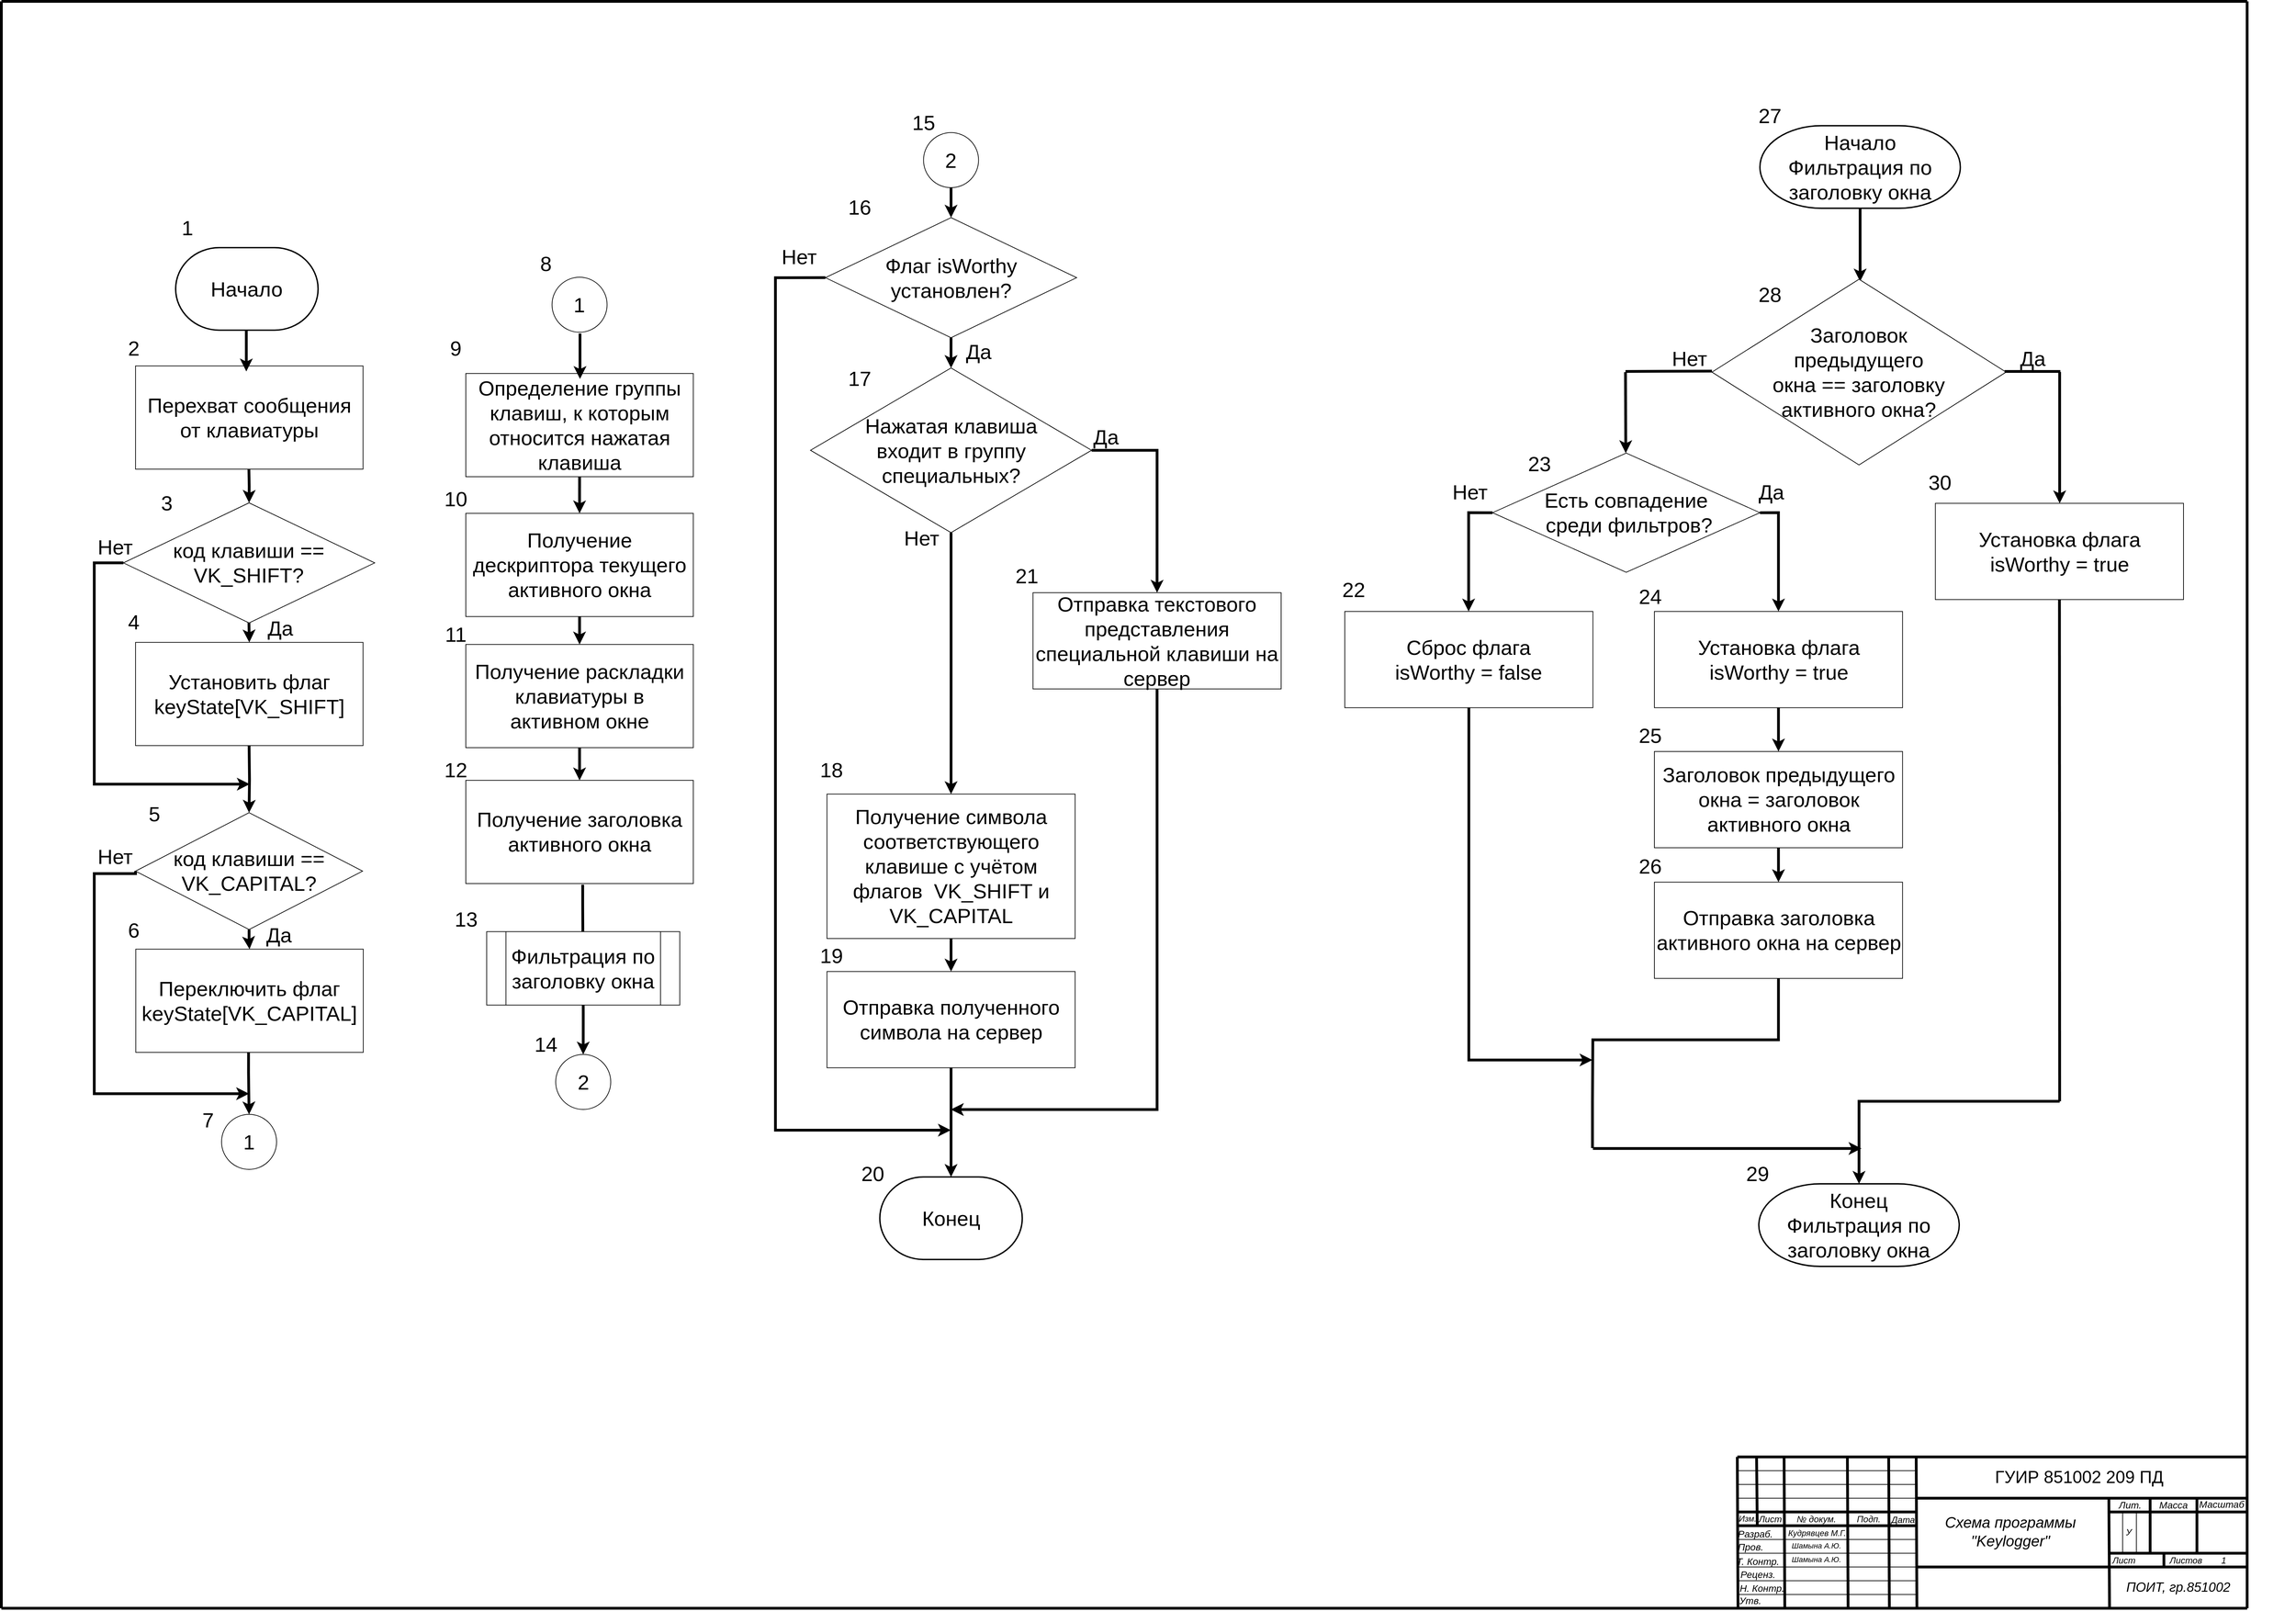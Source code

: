 <mxfile version="13.10.0" type="device"><diagram name="а1. YY" id="а1. YY"><mxGraphModel dx="4580" dy="2630" grid="1" gridSize="30" guides="1" tooltips="1" connect="1" arrows="1" fold="1" page="1" pageScale="1" pageWidth="3300" pageHeight="2339" math="0" shadow="0"><root><mxCell id="0"/><mxCell id="1" parent="0"/><mxCell id="4" value="&lt;font style=&quot;font-size: 25px ; font-family: &amp;#34;arial&amp;#34; ; color: #000000 ; direction: ltr ; letter-spacing: 0px ; line-height: 120% ; opacity: 1&quot;&gt;ГУИР 851002 209 ПД&lt;br&gt;&lt;/font&gt;" style="verticalAlign=middle;align=center;vsdxID=33;fillColor=none;gradientColor=none;shape=stencil(nZBLDoAgDERP0z3SIyjew0SURgSD+Lu9kMZoXLhwN9O+tukAlrNpJg1SzDH4QW/URgNYgZTkjA4UkwJUgGXng+6DX1zLfmoymdXo17xh5zmRJ6Q42BWCfc2oJfdAr+Yv+AP9Cb7OJ3H/2JG1HNGz/84klThPVCc=);strokeColor=none;labelBackgroundColor=none;rounded=0;html=1;whiteSpace=wrap;" parent="1" vertex="1"><mxGeometry x="2795" y="2118" width="480" height="60" as="geometry"/></mxCell><mxCell id="5" value="&lt;font style=&quot;font-size: 22px ; font-family: &amp;#34;arial&amp;#34; ; color: #000000 ; direction: ltr ; letter-spacing: 0px ; line-height: 120% ; opacity: 1&quot;&gt;&lt;i&gt;Схема программы &lt;br&gt;&quot;Keylogger&quot;&lt;br&gt;&lt;/i&gt;&lt;/font&gt;" style="verticalAlign=middle;align=center;vsdxID=34;fillColor=none;gradientColor=none;shape=stencil(nZBLDoAgDERP0z3SIyjew0SURgSD+Lu9kMZoXLhwN9O+tukAlrNpJg1SzDH4QW/URgNYgZTkjA4UkwJUgGXng+6DX1zLfmoymdXo17xh5zmRJ6Q42BWCfc2oJfdAr+Yv+AP9Cb7OJ3H/2JG1HNGz/84klThPVCc=);strokeColor=none;labelBackgroundColor=none;rounded=0;html=1;whiteSpace=wrap;" parent="1" vertex="1"><mxGeometry x="2745" y="2210" width="380" height="37" as="geometry"/></mxCell><mxCell id="6" value="&lt;p style=&quot;align:left;margin-left:0;margin-right:0;margin-top:0px;margin-bottom:0px;text-indent:0;valign:top;direction:ltr;&quot;&gt;&lt;font style=&quot;font-size:14px;font-family:Arial;color:#000000;direction:ltr;letter-spacing:0px;line-height:120%;opacity:1&quot;&gt;&lt;i&gt;Разраб.&lt;br/&gt;&lt;/i&gt;&lt;/font&gt;&lt;/p&gt;" style="verticalAlign=top;align=left;vsdxID=37;fillColor=none;gradientColor=none;shape=stencil(nZBLDoAgDERP0z3SIyjew0SURgSD+Lu9kMZoXLhwN9O+tukAlrNpJg1SzDH4QW/URgNYgZTkjA4UkwJUgGXng+6DX1zLfmoymdXo17xh5zmRJ6Q42BWCfc2oJfdAr+Yv+AP9Cb7OJ3H/2JG1HNGz/84klThPVCc=);strokeColor=none;labelBackgroundColor=none;rounded=0;html=1;whiteSpace=wrap;" parent="1" vertex="1"><mxGeometry x="2537" y="2217" width="68" height="20" as="geometry"/></mxCell><mxCell id="7" value="&lt;p style=&quot;align:left;margin-left:0;margin-right:0;margin-top:0px;margin-bottom:0px;text-indent:0;valign:middle;direction:ltr;&quot;&gt;&lt;font style=&quot;font-size:14px;font-family:Arial;color:#000000;direction:ltr;letter-spacing:0px;line-height:120%;opacity:1&quot;&gt;&lt;i&gt;Пров.&lt;br/&gt;&lt;/i&gt;&lt;/font&gt;&lt;/p&gt;" style="verticalAlign=middle;align=left;vsdxID=38;fillColor=none;gradientColor=none;shape=stencil(nZBLDoAgDERP0z3SIyjew0SURgSD+Lu9kMZoXLhwN9O+tukAlrNpJg1SzDH4QW/URgNYgZTkjA4UkwJUgGXng+6DX1zLfmoymdXo17xh5zmRJ6Q42BWCfc2oJfdAr+Yv+AP9Cb7OJ3H/2JG1HNGz/84klThPVCc=);strokeColor=none;labelBackgroundColor=none;rounded=0;html=1;whiteSpace=wrap;" parent="1" vertex="1"><mxGeometry x="2537" y="2241" width="68" height="20" as="geometry"/></mxCell><mxCell id="8" value="&lt;p style=&quot;align:left;margin-left:0;margin-right:0;margin-top:0px;margin-bottom:0px;text-indent:0;valign:middle;direction:ltr;&quot;&gt;&lt;font style=&quot;font-size:14px;font-family:Arial;color:#000000;direction:ltr;letter-spacing:0px;line-height:120%;opacity:1&quot;&gt;&lt;i&gt;Т. Контр.&lt;br/&gt;&lt;/i&gt;&lt;/font&gt;&lt;/p&gt;" style="verticalAlign=middle;align=left;vsdxID=39;fillColor=none;gradientColor=none;shape=stencil(nZBLDoAgDERP0z3SIyjew0SURgSD+Lu9kMZoXLhwN9O+tukAlrNpJg1SzDH4QW/URgNYgZTkjA4UkwJUgGXng+6DX1zLfmoymdXo17xh5zmRJ6Q42BWCfc2oJfdAr+Yv+AP9Cb7OJ3H/2JG1HNGz/84klThPVCc=);strokeColor=none;labelBackgroundColor=none;rounded=0;html=1;whiteSpace=wrap;" parent="1" vertex="1"><mxGeometry x="2535" y="2262" width="84" height="20" as="geometry"/></mxCell><mxCell id="9" value="&lt;font style=&quot;font-size:14px;font-family:Arial;color:#000000;direction:ltr;letter-spacing:0px;line-height:120%;opacity:1&quot;&gt;&lt;i&gt;Реценз.&lt;br/&gt;&lt;/i&gt;&lt;/font&gt;" style="verticalAlign=middle;align=center;vsdxID=40;fillColor=none;gradientColor=none;shape=stencil(nZBLDoAgDERP0z3SIyjew0SURgSD+Lu9kMZoXLhwN9O+tukAlrNpJg1SzDH4QW/URgNYgZTkjA4UkwJUgGXng+6DX1zLfmoymdXo17xh5zmRJ6Q42BWCfc2oJfdAr+Yv+AP9Cb7OJ3H/2JG1HNGz/84klThPVCc=);strokeColor=none;labelBackgroundColor=none;rounded=0;html=1;whiteSpace=wrap;" parent="1" vertex="1"><mxGeometry x="2461" y="2277" width="214" height="28" as="geometry"/></mxCell><mxCell id="10" value="&lt;font style=&quot;font-size:14px;font-family:Arial;color:#000000;direction:ltr;letter-spacing:0px;line-height:120%;opacity:1&quot;&gt;&lt;i&gt;Н. Контр.&lt;br/&gt;&lt;/i&gt;&lt;/font&gt;" style="verticalAlign=middle;align=center;vsdxID=41;fillColor=none;gradientColor=none;shape=stencil(nZBLDoAgDERP0z3SIyjew0SURgSD+Lu9kMZoXLhwN9O+tukAlrNpJg1SzDH4QW/URgNYgZTkjA4UkwJUgGXng+6DX1zLfmoymdXo17xh5zmRJ6Q42BWCfc2oJfdAr+Yv+AP9Cb7OJ3H/2JG1HNGz/84klThPVCc=);strokeColor=none;labelBackgroundColor=none;rounded=0;html=1;whiteSpace=wrap;" parent="1" vertex="1"><mxGeometry x="2467" y="2297" width="214" height="28" as="geometry"/></mxCell><mxCell id="11" value="&lt;font style=&quot;font-size:14px;font-family:Arial;color:#000000;direction:ltr;letter-spacing:0px;line-height:120%;opacity:1&quot;&gt;&lt;i&gt;Утв.&lt;br/&gt;&lt;/i&gt;&lt;/font&gt;" style="verticalAlign=middle;align=center;vsdxID=42;fillColor=none;gradientColor=none;shape=stencil(nZBLDoAgDERP0z3SIyjew0SURgSD+Lu9kMZoXLhwN9O+tukAlrNpJg1SzDH4QW/URgNYgZTkjA4UkwJUgGXng+6DX1zLfmoymdXo17xh5zmRJ6Q42BWCfc2oJfdAr+Yv+AP9Cb7OJ3H/2JG1HNGz/84klThPVCc=);strokeColor=none;labelBackgroundColor=none;rounded=0;html=1;whiteSpace=wrap;" parent="1" vertex="1"><mxGeometry x="2450" y="2315" width="214" height="28" as="geometry"/></mxCell><mxCell id="12" value="&lt;font style=&quot;font-size:12px;font-family:Arial;color:#000000;direction:ltr;letter-spacing:0px;line-height:120%;opacity:1&quot;&gt;&lt;i&gt;Изм.&lt;br/&gt;&lt;/i&gt;&lt;/font&gt;" style="verticalAlign=middle;align=center;vsdxID=43;fillColor=none;gradientColor=none;shape=stencil(nZBLDoAgDERP0z3SIyjew0SURgSD+Lu9kMZoXLhwN9O+tukAlrNpJg1SzDH4QW/URgNYgZTkjA4UkwJUgGXng+6DX1zLfmoymdXo17xh5zmRJ6Q42BWCfc2oJfdAr+Yv+AP9Cb7OJ3H/2JG1HNGz/84klThPVCc=);strokeColor=none;labelBackgroundColor=none;rounded=0;html=1;whiteSpace=wrap;" parent="1" vertex="1"><mxGeometry x="2533" y="2196" width="40" height="28" as="geometry"/></mxCell><mxCell id="13" value="&lt;font style=&quot;font-size:13px;font-family:Arial;color:#000000;direction:ltr;letter-spacing:0px;line-height:120%;opacity:1&quot;&gt;&lt;i&gt;Лист&lt;br/&gt;&lt;/i&gt;&lt;/font&gt;" style="verticalAlign=middle;align=center;vsdxID=44;fillColor=none;gradientColor=none;shape=stencil(nZBLDoAgDERP0z3SIyjew0SURgSD+Lu9kMZoXLhwN9O+tukAlrNpJg1SzDH4QW/URgNYgZTkjA4UkwJUgGXng+6DX1zLfmoymdXo17xh5zmRJ6Q42BWCfc2oJfdAr+Yv+AP9Cb7OJ3H/2JG1HNGz/84klThPVCc=);strokeColor=none;labelBackgroundColor=none;rounded=0;html=1;whiteSpace=wrap;" parent="1" vertex="1"><mxGeometry x="2479" y="2196" width="214" height="28" as="geometry"/></mxCell><mxCell id="14" value="&lt;font style=&quot;font-size:13px;font-family:Arial;color:#000000;direction:ltr;letter-spacing:0px;line-height:120%;opacity:1&quot;&gt;&lt;i&gt;№ докум.&lt;br/&gt;&lt;/i&gt;&lt;/font&gt;" style="verticalAlign=middle;align=center;vsdxID=45;fillColor=none;gradientColor=none;shape=stencil(nZBLDoAgDERP0z3SIyjew0SURgSD+Lu9kMZoXLhwN9O+tukAlrNpJg1SzDH4QW/URgNYgZTkjA4UkwJUgGXng+6DX1zLfmoymdXo17xh5zmRJ6Q42BWCfc2oJfdAr+Yv+AP9Cb7OJ3H/2JG1HNGz/84klThPVCc=);strokeColor=none;labelBackgroundColor=none;rounded=0;html=1;whiteSpace=wrap;" parent="1" vertex="1"><mxGeometry x="2546" y="2196" width="214" height="28" as="geometry"/></mxCell><mxCell id="15" value="&lt;font style=&quot;font-size:13px;font-family:Arial;color:#000000;direction:ltr;letter-spacing:0px;line-height:120%;opacity:1&quot;&gt;&lt;i&gt;Подп.&lt;br/&gt;&lt;/i&gt;&lt;/font&gt;" style="verticalAlign=middle;align=center;vsdxID=46;fillColor=none;gradientColor=none;shape=stencil(nZBLDoAgDERP0z3SIyjew0SURgSD+Lu9kMZoXLhwN9O+tukAlrNpJg1SzDH4QW/URgNYgZTkjA4UkwJUgGXng+6DX1zLfmoymdXo17xh5zmRJ6Q42BWCfc2oJfdAr+Yv+AP9Cb7OJ3H/2JG1HNGz/84klThPVCc=);strokeColor=none;labelBackgroundColor=none;rounded=0;html=1;whiteSpace=wrap;" parent="1" vertex="1"><mxGeometry x="2622" y="2196" width="214" height="28" as="geometry"/></mxCell><mxCell id="16" value="&lt;font style=&quot;font-size:13px;font-family:Arial;color:#000000;direction:ltr;letter-spacing:0px;line-height:120%;opacity:1&quot;&gt;&lt;i&gt;Дата&lt;br/&gt;&lt;/i&gt;&lt;/font&gt;" style="verticalAlign=middle;align=center;vsdxID=47;fillColor=none;gradientColor=none;shape=stencil(nZBLDoAgDERP0z3SIyjew0SURgSD+Lu9kMZoXLhwN9O+tukAlrNpJg1SzDH4QW/URgNYgZTkjA4UkwJUgGXng+6DX1zLfmoymdXo17xh5zmRJ6Q42BWCfc2oJfdAr+Yv+AP9Cb7OJ3H/2JG1HNGz/84klThPVCc=);strokeColor=none;labelBackgroundColor=none;rounded=0;html=1;whiteSpace=wrap;" parent="1" vertex="1"><mxGeometry x="2696" y="2200" width="166" height="21" as="geometry"/></mxCell><mxCell id="17" value="&lt;font style=&quot;font-size:14px;font-family:Arial;color:#000000;direction:ltr;letter-spacing:0px;line-height:120%;opacity:1&quot;&gt;&lt;i&gt;Лит.&lt;br/&gt;&lt;/i&gt;&lt;/font&gt;" style="verticalAlign=middle;align=center;vsdxID=48;fillColor=none;gradientColor=none;shape=stencil(nZBLDoAgDERP0z3SIyjew0SURgSD+Lu9kMZoXLhwN9O+tukAlrNpJg1SzDH4QW/URgNYgZTkjA4UkwJUgGXng+6DX1zLfmoymdXo17xh5zmRJ6Q42BWCfc2oJfdAr+Yv+AP9Cb7OJ3H/2JG1HNGz/84klThPVCc=);strokeColor=none;labelBackgroundColor=none;rounded=0;html=1;whiteSpace=wrap;" parent="1" vertex="1"><mxGeometry x="3002" y="2176" width="214" height="28" as="geometry"/></mxCell><mxCell id="18" value="&lt;font style=&quot;font-size:14px;font-family:Arial;color:#000000;direction:ltr;letter-spacing:0px;line-height:120%;opacity:1&quot;&gt;&lt;i&gt;Масса&lt;br/&gt;&lt;/i&gt;&lt;/font&gt;" style="verticalAlign=middle;align=center;vsdxID=49;fillColor=none;gradientColor=none;shape=stencil(nZBLDoAgDERP0z3SIyjew0SURgSD+Lu9kMZoXLhwN9O+tukAlrNpJg1SzDH4QW/URgNYgZTkjA4UkwJUgGXng+6DX1zLfmoymdXo17xh5zmRJ6Q42BWCfc2oJfdAr+Yv+AP9Cb7OJ3H/2JG1HNGz/84klThPVCc=);strokeColor=none;labelBackgroundColor=none;rounded=0;html=1;whiteSpace=wrap;" parent="1" vertex="1"><mxGeometry x="3065" y="2176" width="214" height="28" as="geometry"/></mxCell><mxCell id="19" value="&lt;font style=&quot;font-size:14px;font-family:Arial;color:#000000;direction:ltr;letter-spacing:0px;line-height:120%;opacity:1&quot;&gt;&lt;i&gt;Масштаб&lt;br/&gt;&lt;/i&gt;&lt;/font&gt;" style="verticalAlign=middle;align=center;vsdxID=50;fillColor=none;gradientColor=none;shape=stencil(nZBLDoAgDERP0z3SIyjew0SURgSD+Lu9kMZoXLhwN9O+tukAlrNpJg1SzDH4QW/URgNYgZTkjA4UkwJUgGXng+6DX1zLfmoymdXo17xh5zmRJ6Q42BWCfc2oJfdAr+Yv+AP9Cb7OJ3H/2JG1HNGz/84klThPVCc=);strokeColor=none;labelBackgroundColor=none;rounded=0;html=1;whiteSpace=wrap;" parent="1" vertex="1"><mxGeometry x="3135" y="2175" width="214" height="28" as="geometry"/></mxCell><mxCell id="20" value="&lt;font style=&quot;font-size:13px;font-family:Arial;color:#000000;direction:ltr;letter-spacing:0px;line-height:120%;opacity:1&quot;&gt;&lt;i&gt;У&lt;br/&gt;&lt;/i&gt;&lt;/font&gt;" style="verticalAlign=middle;align=center;vsdxID=51;fillColor=none;gradientColor=none;shape=stencil(nZBLDoAgDERP0z3SIyjew0SURgSD+Lu9kMZoXLhwN9O+tukAlrNpJg1SzDH4QW/URgNYgZTkjA4UkwJUgGXng+6DX1zLfmoymdXo17xh5zmRJ6Q42BWCfc2oJfdAr+Yv+AP9Cb7OJ3H/2JG1HNGz/84klThPVCc=);strokeColor=none;labelBackgroundColor=none;rounded=0;html=1;whiteSpace=wrap;" parent="1" vertex="1"><mxGeometry x="3000" y="2215" width="214" height="28" as="geometry"/></mxCell><mxCell id="21" value="&lt;font style=&quot;font-size:13px;font-family:Arial;color:#000000;direction:ltr;letter-spacing:0px;line-height:120%;opacity:1&quot;&gt;&lt;i&gt;Лист&lt;br/&gt;&lt;/i&gt;&lt;/font&gt;" style="verticalAlign=middle;align=center;vsdxID=52;fillColor=none;gradientColor=none;shape=stencil(nZBLDoAgDERP0z3SIyjew0SURgSD+Lu9kMZoXLhwN9O+tukAlrNpJg1SzDH4QW/URgNYgZTkjA4UkwJUgGXng+6DX1zLfmoymdXo17xh5zmRJ6Q42BWCfc2oJfdAr+Yv+AP9Cb7OJ3H/2JG1HNGz/84klThPVCc=);strokeColor=none;labelBackgroundColor=none;rounded=0;html=1;whiteSpace=wrap;" parent="1" vertex="1"><mxGeometry x="2993" y="2256" width="214" height="28" as="geometry"/></mxCell><mxCell id="22" value="&lt;font style=&quot;font-size:13px;font-family:Arial;color:#000000;direction:ltr;letter-spacing:0px;line-height:120%;opacity:1&quot;&gt;&lt;i&gt;Листов      &lt;br/&gt;&lt;/i&gt;&lt;/font&gt;" style="verticalAlign=middle;align=center;vsdxID=53;fillColor=none;gradientColor=none;shape=stencil(nZBLDoAgDERP0z3SIyjew0SURgSD+Lu9kMZoXLhwN9O+tukAlrNpJg1SzDH4QW/URgNYgZTkjA4UkwJUgGXng+6DX1zLfmoymdXo17xh5zmRJ6Q42BWCfc2oJfdAr+Yv+AP9Cb7OJ3H/2JG1HNGz/84klThPVCc=);strokeColor=none;labelBackgroundColor=none;rounded=0;html=1;whiteSpace=wrap;" parent="1" vertex="1"><mxGeometry x="3159" y="2260" width="62" height="20" as="geometry"/></mxCell><mxCell id="23" value="&lt;font style=&quot;font-size: 19px ; font-family: &amp;#34;arial&amp;#34; ; color: #000000 ; direction: ltr ; letter-spacing: 0px ; line-height: 120% ; opacity: 1&quot;&gt;&lt;i&gt;ПОИТ, гр.8&lt;/i&gt;&lt;/font&gt;&lt;font style=&quot;font-size: 19px ; font-family: &amp;#34;arial&amp;#34; ; color: #000000 ; direction: ltr ; letter-spacing: 0px ; line-height: 120% ; opacity: 1&quot;&gt;&lt;i&gt;51002&lt;/i&gt;&lt;/font&gt;&lt;font style=&quot;font-size: 19px ; font-family: &amp;#34;arial&amp;#34; ; color: #000000 ; direction: ltr ; letter-spacing: 0px ; line-height: 120% ; opacity: 1&quot;&gt;&lt;i&gt;&lt;br&gt;&lt;/i&gt;&lt;/font&gt;" style="verticalAlign=middle;align=center;vsdxID=54;fillColor=none;gradientColor=none;shape=stencil(nZBLDoAgDERP0z3SIyjew0SURgSD+Lu9kMZoXLhwN9O+tukAlrNpJg1SzDH4QW/URgNYgZTkjA4UkwJUgGXng+6DX1zLfmoymdXo17xh5zmRJ6Q42BWCfc2oJfdAr+Yv+AP9Cb7OJ3H/2JG1HNGz/84klThPVCc=);strokeColor=none;labelBackgroundColor=none;rounded=0;html=1;whiteSpace=wrap;" parent="1" vertex="1"><mxGeometry x="3079" y="2280" width="200" height="60" as="geometry"/></mxCell><mxCell id="24" value="&lt;font style=&quot;font-size: 12px ; font-family: &amp;#34;arial&amp;#34; ; color: #000000 ; direction: ltr ; letter-spacing: 0px ; line-height: 120% ; opacity: 1&quot;&gt;&lt;i&gt;Кудрявцев М.Г.&lt;br&gt;&lt;/i&gt;&lt;/font&gt;" style="verticalAlign=middle;align=center;vsdxID=103;fillColor=none;gradientColor=none;shape=stencil(nZBLDoAgDERP0z3SIyjew0SURgSD+Lu9kMZoXLhwN9O+tukAlrNpJg1SzDH4QW/URgNYgZTkjA4UkwJUgGXng+6DX1zLfmoymdXo17xh5zmRJ6Q42BWCfc2oJfdAr+Yv+AP9Cb7OJ3H/2JG1HNGz/84klThPVCc=);strokeColor=none;labelBackgroundColor=none;rounded=0;html=1;whiteSpace=wrap;" parent="1" vertex="1"><mxGeometry x="2555" y="2214" width="198" height="34" as="geometry"/></mxCell><mxCell id="25" value="&lt;font style=&quot;font-family: &amp;#34;arial&amp;#34; ; color: rgb(0 , 0 , 0) ; direction: ltr ; letter-spacing: 0px ; line-height: 120% ; opacity: 1&quot;&gt;&lt;i&gt;&lt;font style=&quot;font-size: 11px&quot;&gt;Шамына А.Ю.&lt;/font&gt;&lt;br&gt;&lt;/i&gt;&lt;/font&gt;" style="verticalAlign=middle;align=center;vsdxID=104;fillColor=none;gradientColor=none;shape=stencil(nZBLDoAgDERP0z3SIyjew0SURgSD+Lu9kMZoXLhwN9O+tukAlrNpJg1SzDH4QW/URgNYgZTkjA4UkwJUgGXng+6DX1zLfmoymdXo17xh5zmRJ6Q42BWCfc2oJfdAr+Yv+AP9Cb7OJ3H/2JG1HNGz/84klThPVCc=);strokeColor=none;labelBackgroundColor=none;rounded=0;html=1;whiteSpace=wrap;" parent="1" vertex="1"><mxGeometry x="2541" y="2235" width="224" height="28" as="geometry"/></mxCell><mxCell id="26" value="&lt;font style=&quot;font-size:13px;font-family:Arial;color:#000000;direction:ltr;letter-spacing:0px;line-height:120%;opacity:1&quot;&gt;&lt;i&gt;1&lt;br/&gt;&lt;/i&gt;&lt;/font&gt;" style="verticalAlign=middle;align=center;vsdxID=130;fillColor=none;gradientColor=none;shape=stencil(nZBLDoAgDERP0z3SIyjew0SURgSD+Lu9kMZoXLhwN9O+tukAlrNpJg1SzDH4QW/URgNYgZTkjA4UkwJUgGXng+6DX1zLfmoymdXo17xh5zmRJ6Q42BWCfc2oJfdAr+Yv+AP9Cb7OJ3H/2JG1HNGz/84klThPVCc=);strokeColor=none;labelBackgroundColor=none;rounded=0;html=1;whiteSpace=wrap;" parent="1" vertex="1"><mxGeometry x="3235" y="2260" width="20" height="20" as="geometry"/></mxCell><mxCell id="28" value="&lt;font style=&quot;font-size: 12px ; font-family: &amp;#34;arial&amp;#34; ; color: #000000 ; direction: ltr ; letter-spacing: 0px ; line-height: 120% ; opacity: 1&quot;&gt;&lt;i&gt;&lt;br&gt;&lt;/i&gt;&lt;/font&gt;" style="verticalAlign=middle;align=center;vsdxID=105;fillColor=none;gradientColor=none;shape=stencil(nZBLDoAgDERP0z3SIyjew0SURgSD+Lu9kMZoXLhwN9O+tukAlrNpJg1SzDH4QW/URgNYgZTkjA4UkwJUgGXng+6DX1zLfmoymdXo17xh5zmRJ6Q42BWCfc2oJfdAr+Yv+AP9Cb7OJ3H/2JG1HNGz/84klThPVCc=);strokeColor=none;labelBackgroundColor=none;rounded=0;html=1;whiteSpace=wrap;" parent="1" vertex="1"><mxGeometry x="2541" y="2315" width="224" height="28" as="geometry"/></mxCell><mxCell id="29" value="&lt;font style=&quot;font-family: &amp;#34;arial&amp;#34; ; color: rgb(0 , 0 , 0) ; direction: ltr ; letter-spacing: 0px ; line-height: 120% ; opacity: 1&quot;&gt;&lt;i style=&quot;font-size: 11px&quot;&gt;&lt;font style=&quot;font-size: 11px&quot;&gt;Шамына А.Ю&lt;/font&gt;.&lt;br&gt;&lt;/i&gt;&lt;/font&gt;" style="verticalAlign=middle;align=center;vsdxID=106;fillColor=none;gradientColor=none;shape=stencil(nZBLDoAgDERP0z3SIyjew0SURgSD+Lu9kMZoXLhwN9O+tukAlrNpJg1SzDH4QW/URgNYgZTkjA4UkwJUgGXng+6DX1zLfmoymdXo17xh5zmRJ6Q42BWCfc2oJfdAr+Yv+AP9Cb7OJ3H/2JG1HNGz/84klThPVCc=);strokeColor=none;labelBackgroundColor=none;rounded=0;html=1;whiteSpace=wrap;" parent="1" vertex="1"><mxGeometry x="2541" y="2255" width="224" height="28" as="geometry"/></mxCell><mxCell id="2lfUI9LKQDzMj7g98pVr-144" value="&lt;span style=&quot;font-size: 30px&quot;&gt;Перехват сообщения от клавиатуры&lt;/span&gt;" style="rounded=0;whiteSpace=wrap;html=1;fontFamily=Helvetica;fontSize=12;fontColor=#000000;align=center;strokeColor=#000000;fillColor=#ffffff;" parent="1" vertex="1"><mxGeometry x="210" y="533.97" width="330.65" height="150.06" as="geometry"/></mxCell><mxCell id="2lfUI9LKQDzMj7g98pVr-172" style="edgeStyle=orthogonalEdgeStyle;rounded=0;orthogonalLoop=1;jettySize=auto;html=1;exitX=0.5;exitY=1;exitDx=0;exitDy=0;exitPerimeter=0;entryX=0.5;entryY=0;entryDx=0;entryDy=0;endArrow=classic;endFill=1;strokeWidth=4;" parent="1" source="2lfUI9LKQDzMj7g98pVr-167" edge="1"><mxGeometry relative="1" as="geometry"><mxPoint x="2716.495" y="411.14" as="targetPoint"/></mxGeometry></mxCell><mxCell id="2lfUI9LKQDzMj7g98pVr-167" value="&lt;font style=&quot;font-size: 30px&quot;&gt;Начало&lt;br&gt;Фильтрация по заголовку окна&lt;br&gt;&lt;/font&gt;" style="strokeWidth=2;html=1;shape=mxgraph.flowchart.terminator;whiteSpace=wrap;" parent="1" vertex="1"><mxGeometry x="2570.88" y="184.81" width="291.25" height="120" as="geometry"/></mxCell><mxCell id="2lfUI9LKQDzMj7g98pVr-186" value="" style="edgeStyle=orthogonalEdgeStyle;rounded=0;orthogonalLoop=1;jettySize=auto;html=1;endArrow=classic;endFill=1;strokeWidth=4;entryX=0.5;entryY=0;entryDx=0;entryDy=0;entryPerimeter=0;" parent="1" target="2lfUI9LKQDzMj7g98pVr-189" edge="1"><mxGeometry relative="1" as="geometry"><mxPoint x="2716.5" y="1602.97" as="sourcePoint"/><mxPoint x="2716.5" y="1836.67" as="targetPoint"/><Array as="points"><mxPoint x="2714.5" y="1602.97"/></Array></mxGeometry></mxCell><mxCell id="2lfUI9LKQDzMj7g98pVr-189" value="&lt;font style=&quot;font-size: 30px&quot;&gt;Конец&lt;br&gt;Фильтрация по заголовку окна&lt;br&gt;&lt;/font&gt;" style="strokeWidth=2;html=1;shape=mxgraph.flowchart.terminator;whiteSpace=wrap;" parent="1" vertex="1"><mxGeometry x="2569.27" y="1722.97" width="291.25" height="120" as="geometry"/></mxCell><mxCell id="YMR-y7RrmH8mmgFckLKM-133" value="Заголовок &lt;br&gt;предыдущего &lt;br&gt;окна == заголовку &lt;br&gt;активного окна?" style="rhombus;whiteSpace=wrap;html=1;fontSize=30;" parent="1" vertex="1"><mxGeometry x="2501.15" y="407.97" width="427.49" height="270" as="geometry"/></mxCell><mxCell id="YMR-y7RrmH8mmgFckLKM-134" value="" style="endArrow=none;html=1;strokeWidth=4;entryX=0;entryY=0.5;entryDx=0;entryDy=0;" parent="1" edge="1"><mxGeometry width="50" height="50" relative="1" as="geometry"><mxPoint x="2375.5" y="541.97" as="sourcePoint"/><mxPoint x="2501.15" y="541.54" as="targetPoint"/></mxGeometry></mxCell><mxCell id="YMR-y7RrmH8mmgFckLKM-135" value="" style="endArrow=classic;html=1;strokeWidth=4;fontSize=30;" parent="1" edge="1"><mxGeometry width="50" height="50" relative="1" as="geometry"><mxPoint x="2375.5" y="542.97" as="sourcePoint"/><mxPoint x="2375.88" y="660.7" as="targetPoint"/></mxGeometry></mxCell><mxCell id="YMR-y7RrmH8mmgFckLKM-136" value="" style="endArrow=none;html=1;strokeWidth=4;exitX=1;exitY=0.5;exitDx=0;exitDy=0;" parent="1" edge="1"><mxGeometry width="50" height="50" relative="1" as="geometry"><mxPoint x="2926.5" y="541.97" as="sourcePoint"/><mxPoint x="3007.5" y="541.97" as="targetPoint"/></mxGeometry></mxCell><mxCell id="YMR-y7RrmH8mmgFckLKM-137" value="" style="endArrow=classic;html=1;strokeWidth=4;fontSize=30;" parent="1" edge="1"><mxGeometry width="50" height="50" relative="1" as="geometry"><mxPoint x="3006.5" y="542.69" as="sourcePoint"/><mxPoint x="3006.5" y="733.69" as="targetPoint"/><Array as="points"/></mxGeometry></mxCell><mxCell id="YMR-y7RrmH8mmgFckLKM-140" value="Нет" style="text;html=1;resizable=0;points=[];autosize=1;align=left;verticalAlign=top;spacingTop=-4;fontSize=30;" parent="1" vertex="1"><mxGeometry x="2441.15" y="502.97" width="60" height="60" as="geometry"/></mxCell><mxCell id="YMR-y7RrmH8mmgFckLKM-142" value="Да" style="text;html=1;resizable=0;points=[];autosize=1;align=left;verticalAlign=top;spacingTop=-4;fontSize=30;" parent="1" vertex="1"><mxGeometry x="2946.5" y="502.97" width="60" height="60" as="geometry"/></mxCell><mxCell id="YMR-y7RrmH8mmgFckLKM-143" value="Установка флага isWorthy = true" style="rounded=0;whiteSpace=wrap;html=1;fontSize=30;" parent="1" vertex="1"><mxGeometry x="2825.85" y="733.69" width="360.65" height="139.94" as="geometry"/></mxCell><mxCell id="sNMNoJIuuwqWx3BBdQa8-166" style="edgeStyle=orthogonalEdgeStyle;rounded=0;orthogonalLoop=1;jettySize=auto;html=1;exitX=0;exitY=0.5;exitDx=0;exitDy=0;entryX=0.5;entryY=0;entryDx=0;entryDy=0;strokeWidth=4;" edge="1" parent="1" source="YMR-y7RrmH8mmgFckLKM-149" target="sNMNoJIuuwqWx3BBdQa8-165"><mxGeometry relative="1" as="geometry"><Array as="points"><mxPoint x="2147.5" y="746.97"/><mxPoint x="2147.5" y="890.97"/></Array></mxGeometry></mxCell><mxCell id="sNMNoJIuuwqWx3BBdQa8-167" style="edgeStyle=orthogonalEdgeStyle;rounded=0;orthogonalLoop=1;jettySize=auto;html=1;exitX=1;exitY=0.5;exitDx=0;exitDy=0;entryX=0.5;entryY=0;entryDx=0;entryDy=0;strokeWidth=4;" edge="1" parent="1" source="YMR-y7RrmH8mmgFckLKM-149" target="sNMNoJIuuwqWx3BBdQa8-162"><mxGeometry relative="1" as="geometry"/></mxCell><mxCell id="YMR-y7RrmH8mmgFckLKM-149" value="Есть совпадение&lt;br&gt;&amp;nbsp;среди фильтров?" style="rhombus;whiteSpace=wrap;html=1;fontFamily=Helvetica;fontSize=30;fontColor=#000000;align=center;strokeColor=#000000;fillColor=#ffffff;" parent="1" vertex="1"><mxGeometry x="2182.21" y="660.7" width="388.67" height="173.29" as="geometry"/></mxCell><mxCell id="YMR-y7RrmH8mmgFckLKM-151" value="" style="endArrow=none;html=1;strokeWidth=4;" parent="1" edge="1"><mxGeometry width="50" height="50" relative="1" as="geometry"><mxPoint x="2327.5" y="1602.97" as="sourcePoint"/><mxPoint x="2327.5" y="1670.97" as="targetPoint"/></mxGeometry></mxCell><mxCell id="YMR-y7RrmH8mmgFckLKM-152" value="" style="endArrow=classic;html=1;strokeWidth=4;fontSize=30;" parent="1" edge="1"><mxGeometry width="50" height="50" relative="1" as="geometry"><mxPoint x="2328.15" y="1671.64" as="sourcePoint"/><mxPoint x="2718.48" y="1671.64" as="targetPoint"/></mxGeometry></mxCell><mxCell id="YMR-y7RrmH8mmgFckLKM-153" value="" style="endArrow=none;html=1;strokeWidth=4;" parent="1" edge="1" target="YMR-y7RrmH8mmgFckLKM-143"><mxGeometry width="50" height="50" relative="1" as="geometry"><mxPoint x="3006.5" y="1602.97" as="sourcePoint"/><mxPoint x="3097.5" y="1674.3" as="targetPoint"/></mxGeometry></mxCell><mxCell id="YMR-y7RrmH8mmgFckLKM-154" value="" style="endArrow=none;html=1;strokeWidth=4;" parent="1" edge="1"><mxGeometry width="50" height="50" relative="1" as="geometry"><mxPoint x="2715.5" y="1602.97" as="sourcePoint"/><mxPoint x="3006.5" y="1602.97" as="targetPoint"/></mxGeometry></mxCell><mxCell id="YMR-y7RrmH8mmgFckLKM-155" value="&lt;span style=&quot;font-size: 30px&quot;&gt;Установить флаг keyState[VK_SHIFT]&lt;/span&gt;" style="rounded=0;whiteSpace=wrap;html=1;fontFamily=Helvetica;fontSize=12;fontColor=#000000;align=center;strokeColor=#000000;fillColor=#ffffff;" parent="1" vertex="1"><mxGeometry x="210" y="935.86" width="330.65" height="150.06" as="geometry"/></mxCell><mxCell id="YMR-y7RrmH8mmgFckLKM-160" style="edgeStyle=orthogonalEdgeStyle;rounded=0;orthogonalLoop=1;jettySize=auto;html=1;exitX=0.5;exitY=1;exitDx=0;exitDy=0;strokeWidth=4;" parent="1" edge="1"><mxGeometry relative="1" as="geometry"><mxPoint x="374.24" y="1531.89" as="sourcePoint"/><mxPoint x="375" y="1621.97" as="targetPoint"/><Array as="points"><mxPoint x="374.33" y="1561.61"/><mxPoint x="375.33" y="1561.61"/></Array></mxGeometry></mxCell><mxCell id="YMR-y7RrmH8mmgFckLKM-161" style="edgeStyle=orthogonalEdgeStyle;rounded=0;orthogonalLoop=1;jettySize=auto;html=1;entryX=0.5;entryY=0;entryDx=0;entryDy=0;strokeWidth=4;" parent="1" target="YMR-y7RrmH8mmgFckLKM-155" edge="1"><mxGeometry relative="1" as="geometry"><mxPoint x="374.74" y="867.37" as="sourcePoint"/><mxPoint x="375.07" y="925.46" as="targetPoint"/><Array as="points"><mxPoint x="375" y="901.97"/></Array></mxGeometry></mxCell><mxCell id="sNMNoJIuuwqWx3BBdQa8-142" style="edgeStyle=orthogonalEdgeStyle;rounded=0;orthogonalLoop=1;jettySize=auto;html=1;exitX=0.5;exitY=1;exitDx=0;exitDy=0;strokeWidth=4;" edge="1" parent="1" source="YMR-y7RrmH8mmgFckLKM-168" target="sNMNoJIuuwqWx3BBdQa8-133"><mxGeometry relative="1" as="geometry"/></mxCell><mxCell id="sNMNoJIuuwqWx3BBdQa8-147" style="edgeStyle=orthogonalEdgeStyle;rounded=0;orthogonalLoop=1;jettySize=auto;html=1;exitX=0;exitY=0.5;exitDx=0;exitDy=0;strokeWidth=4;" edge="1" parent="1" source="YMR-y7RrmH8mmgFckLKM-168"><mxGeometry relative="1" as="geometry"><mxPoint x="375" y="1591.97" as="targetPoint"/><Array as="points"><mxPoint x="150" y="1271.97"/><mxPoint x="150" y="1591.97"/></Array></mxGeometry></mxCell><mxCell id="YMR-y7RrmH8mmgFckLKM-168" value="код клавиши == VK_CAPITAL?" style="rhombus;whiteSpace=wrap;html=1;fontFamily=Helvetica;fontSize=30;fontColor=#000000;align=center;strokeColor=#000000;fillColor=#ffffff;" parent="1" vertex="1"><mxGeometry x="210" y="1183.42" width="330" height="169.94" as="geometry"/></mxCell><mxCell id="sNMNoJIuuwqWx3BBdQa8-144" style="edgeStyle=orthogonalEdgeStyle;rounded=0;orthogonalLoop=1;jettySize=auto;html=1;exitX=0;exitY=0.5;exitDx=0;exitDy=0;strokeWidth=4;" edge="1" parent="1" source="YMR-y7RrmH8mmgFckLKM-169"><mxGeometry relative="1" as="geometry"><mxPoint x="376" y="1141.97" as="targetPoint"/><Array as="points"><mxPoint x="150" y="819.97"/><mxPoint x="150" y="1141.97"/></Array></mxGeometry></mxCell><mxCell id="YMR-y7RrmH8mmgFckLKM-169" value="&lt;font style=&quot;font-size: 30px&quot;&gt;код клавиши == VK_SHIFT?&lt;br&gt;&lt;/font&gt;" style="rhombus;whiteSpace=wrap;html=1;fontFamily=Helvetica;fontSize=12;fontColor=#000000;align=center;strokeColor=#000000;fillColor=#ffffff;" parent="1" vertex="1"><mxGeometry x="192.42" y="732.99" width="365.16" height="174.6" as="geometry"/></mxCell><mxCell id="sNMNoJIuuwqWx3BBdQa8-153" style="edgeStyle=orthogonalEdgeStyle;rounded=0;orthogonalLoop=1;jettySize=auto;html=1;exitX=0.5;exitY=1;exitDx=0;exitDy=0;entryX=0.5;entryY=0;entryDx=0;entryDy=0;strokeWidth=4;" edge="1" parent="1" source="YMR-y7RrmH8mmgFckLKM-175" target="sNMNoJIuuwqWx3BBdQa8-152"><mxGeometry relative="1" as="geometry"/></mxCell><mxCell id="YMR-y7RrmH8mmgFckLKM-175" value="&lt;span style=&quot;font-size: 30px&quot;&gt;Определение группы клавиш, к которым относится нажатая клавиша&lt;/span&gt;" style="rounded=0;whiteSpace=wrap;html=1;fontFamily=Helvetica;fontSize=12;fontColor=#000000;align=center;strokeColor=#000000;fillColor=#ffffff;" parent="1" vertex="1"><mxGeometry x="690.01" y="544.97" width="330.65" height="150.06" as="geometry"/></mxCell><mxCell id="YMR-y7RrmH8mmgFckLKM-176" style="edgeStyle=orthogonalEdgeStyle;rounded=0;orthogonalLoop=1;jettySize=auto;html=1;exitX=0.5;exitY=1;exitDx=0;exitDy=0;strokeWidth=4;entryX=0.5;entryY=1;entryDx=0;entryDy=0;" parent="1" target="YMR-y7RrmH8mmgFckLKM-181" edge="1"><mxGeometry relative="1" as="geometry"><mxPoint x="859.91" y="1288.17" as="sourcePoint"/><mxPoint x="860" y="1354.97" as="targetPoint"/><Array as="points"><mxPoint x="860" y="1317.97"/></Array></mxGeometry></mxCell><mxCell id="YMR-y7RrmH8mmgFckLKM-181" value="&lt;font style=&quot;font-size: 30px&quot;&gt;Фильтрация по заголовку окна&lt;br&gt;&lt;/font&gt;" style="shape=process;whiteSpace=wrap;html=1;backgroundOutline=1;fontFamily=Helvetica;fontSize=12;fontColor=#000000;align=center;strokeColor=#000000;fillColor=#ffffff;" parent="1" vertex="1"><mxGeometry x="720.33" y="1356.36" width="280.66" height="106.8" as="geometry"/></mxCell><mxCell id="YMR-y7RrmH8mmgFckLKM-182" style="edgeStyle=orthogonalEdgeStyle;rounded=0;orthogonalLoop=1;jettySize=auto;html=1;exitX=0.5;exitY=1;exitDx=0;exitDy=0;strokeWidth=4;" parent="1" edge="1"><mxGeometry relative="1" as="geometry"><mxPoint x="855.977" y="486.893" as="sourcePoint"/><mxPoint x="855.98" y="552.89" as="targetPoint"/></mxGeometry></mxCell><mxCell id="YMR-y7RrmH8mmgFckLKM-183" style="edgeStyle=orthogonalEdgeStyle;rounded=0;orthogonalLoop=1;jettySize=auto;html=1;exitX=0.5;exitY=1;exitDx=0;exitDy=0;entryX=0.5;entryY=0;entryDx=0;entryDy=0;entryPerimeter=0;endArrow=classic;endFill=1;strokeWidth=4;fontSize=30;" parent="1" edge="1" source="YMR-y7RrmH8mmgFckLKM-181"><mxGeometry relative="1" as="geometry"><mxPoint x="857.57" y="1474.89" as="sourcePoint"/><Array as="points"><mxPoint x="861" y="1474.97"/><mxPoint x="861" y="1534.97"/></Array><mxPoint x="860.655" y="1534.89" as="targetPoint"/></mxGeometry></mxCell><mxCell id="YMR-y7RrmH8mmgFckLKM-187" style="edgeStyle=orthogonalEdgeStyle;rounded=0;orthogonalLoop=1;jettySize=auto;html=1;entryX=0.5;entryY=0;entryDx=0;entryDy=0;strokeWidth=4;" parent="1" target="YMR-y7RrmH8mmgFckLKM-169" edge="1"><mxGeometry relative="1" as="geometry"><mxPoint x="374.74" y="684.03" as="sourcePoint"/><mxPoint x="375.07" y="742.12" as="targetPoint"/><Array as="points"/></mxGeometry></mxCell><mxCell id="YMR-y7RrmH8mmgFckLKM-188" style="edgeStyle=orthogonalEdgeStyle;rounded=0;orthogonalLoop=1;jettySize=auto;html=1;entryX=0.5;entryY=0;entryDx=0;entryDy=0;strokeWidth=4;" parent="1" edge="1" target="YMR-y7RrmH8mmgFckLKM-168"><mxGeometry relative="1" as="geometry"><mxPoint x="375.06" y="1085.92" as="sourcePoint"/><mxPoint x="375.39" y="1144.01" as="targetPoint"/><Array as="points"/></mxGeometry></mxCell><mxCell id="sNMNoJIuuwqWx3BBdQa8-133" value="&lt;span style=&quot;font-size: 30px&quot;&gt;Переключить флаг keyState[VK_CAPITAL]&lt;/span&gt;" style="rounded=0;whiteSpace=wrap;html=1;fontFamily=Helvetica;fontSize=12;fontColor=#000000;align=center;strokeColor=#000000;fillColor=#ffffff;" vertex="1" parent="1"><mxGeometry x="210.33" y="1381.83" width="330.65" height="150.06" as="geometry"/></mxCell><mxCell id="sNMNoJIuuwqWx3BBdQa8-143" value="&lt;font style=&quot;font-size: 30px&quot;&gt;Да&lt;/font&gt;" style="text;html=1;align=center;verticalAlign=middle;resizable=0;points=[];autosize=1;" vertex="1" parent="1"><mxGeometry x="390" y="899.86" width="60" height="30" as="geometry"/></mxCell><mxCell id="sNMNoJIuuwqWx3BBdQa8-145" value="&lt;font style=&quot;font-size: 30px&quot;&gt;Нет&lt;/font&gt;" style="text;html=1;align=center;verticalAlign=middle;resizable=0;points=[];autosize=1;" vertex="1" parent="1"><mxGeometry x="150" y="781.63" width="60" height="30" as="geometry"/></mxCell><mxCell id="sNMNoJIuuwqWx3BBdQa8-146" value="&lt;font style=&quot;font-size: 30px&quot;&gt;1&lt;/font&gt;" style="ellipse;whiteSpace=wrap;html=1;aspect=fixed;" vertex="1" parent="1"><mxGeometry x="335" y="1621.97" width="80" height="80" as="geometry"/></mxCell><mxCell id="sNMNoJIuuwqWx3BBdQa8-148" value="&lt;font style=&quot;font-size: 30px&quot;&gt;Да&lt;/font&gt;" style="text;html=1;align=center;verticalAlign=middle;resizable=0;points=[];autosize=1;" vertex="1" parent="1"><mxGeometry x="388" y="1346.17" width="60" height="30" as="geometry"/></mxCell><mxCell id="sNMNoJIuuwqWx3BBdQa8-149" value="&lt;font style=&quot;font-size: 30px&quot;&gt;Нет&lt;/font&gt;" style="text;html=1;align=center;verticalAlign=middle;resizable=0;points=[];autosize=1;" vertex="1" parent="1"><mxGeometry x="150" y="1231.97" width="60" height="30" as="geometry"/></mxCell><mxCell id="sNMNoJIuuwqWx3BBdQa8-150" value="&lt;font style=&quot;font-size: 30px&quot;&gt;1&lt;/font&gt;" style="ellipse;whiteSpace=wrap;html=1;aspect=fixed;" vertex="1" parent="1"><mxGeometry x="815.33" y="404.97" width="80" height="80" as="geometry"/></mxCell><mxCell id="sNMNoJIuuwqWx3BBdQa8-155" style="edgeStyle=orthogonalEdgeStyle;rounded=0;orthogonalLoop=1;jettySize=auto;html=1;exitX=0.5;exitY=1;exitDx=0;exitDy=0;entryX=0.5;entryY=0;entryDx=0;entryDy=0;strokeWidth=4;" edge="1" parent="1" source="sNMNoJIuuwqWx3BBdQa8-152" target="sNMNoJIuuwqWx3BBdQa8-154"><mxGeometry relative="1" as="geometry"/></mxCell><mxCell id="sNMNoJIuuwqWx3BBdQa8-152" value="&lt;span style=&quot;font-size: 30px&quot;&gt;Получение дескриптора текущего активного окна&lt;/span&gt;" style="rounded=0;whiteSpace=wrap;html=1;fontFamily=Helvetica;fontSize=12;fontColor=#000000;align=center;strokeColor=#000000;fillColor=#ffffff;" vertex="1" parent="1"><mxGeometry x="690" y="748.26" width="330.65" height="150.06" as="geometry"/></mxCell><mxCell id="sNMNoJIuuwqWx3BBdQa8-158" style="edgeStyle=orthogonalEdgeStyle;rounded=0;orthogonalLoop=1;jettySize=auto;html=1;exitX=0.5;exitY=1;exitDx=0;exitDy=0;entryX=0.5;entryY=0;entryDx=0;entryDy=0;strokeWidth=4;" edge="1" parent="1" source="sNMNoJIuuwqWx3BBdQa8-154" target="sNMNoJIuuwqWx3BBdQa8-156"><mxGeometry relative="1" as="geometry"/></mxCell><mxCell id="sNMNoJIuuwqWx3BBdQa8-154" value="&lt;span style=&quot;font-size: 30px&quot;&gt;Получение раскладки клавиатуры в &lt;br&gt;активном окне&lt;/span&gt;" style="rounded=0;whiteSpace=wrap;html=1;fontFamily=Helvetica;fontSize=12;fontColor=#000000;align=center;strokeColor=#000000;fillColor=#ffffff;" vertex="1" parent="1"><mxGeometry x="690" y="938.86" width="330.65" height="150.06" as="geometry"/></mxCell><mxCell id="sNMNoJIuuwqWx3BBdQa8-156" value="&lt;span style=&quot;font-size: 30px&quot;&gt;Получение заголовка активного окна&lt;/span&gt;" style="rounded=0;whiteSpace=wrap;html=1;fontFamily=Helvetica;fontSize=12;fontColor=#000000;align=center;strokeColor=#000000;fillColor=#ffffff;" vertex="1" parent="1"><mxGeometry x="690.01" y="1136.42" width="330.65" height="150.06" as="geometry"/></mxCell><mxCell id="sNMNoJIuuwqWx3BBdQa8-159" value="&lt;font style=&quot;font-size: 30px&quot;&gt;2&lt;/font&gt;" style="ellipse;whiteSpace=wrap;html=1;aspect=fixed;" vertex="1" parent="1"><mxGeometry x="820.66" y="1534.89" width="80" height="80" as="geometry"/></mxCell><mxCell id="sNMNoJIuuwqWx3BBdQa8-168" style="edgeStyle=orthogonalEdgeStyle;rounded=0;orthogonalLoop=1;jettySize=auto;html=1;exitX=0.5;exitY=1;exitDx=0;exitDy=0;entryX=0.5;entryY=0;entryDx=0;entryDy=0;strokeWidth=4;" edge="1" parent="1" source="sNMNoJIuuwqWx3BBdQa8-162" target="sNMNoJIuuwqWx3BBdQa8-163"><mxGeometry relative="1" as="geometry"/></mxCell><mxCell id="sNMNoJIuuwqWx3BBdQa8-162" value="Установка флага isWorthy = true" style="rounded=0;whiteSpace=wrap;html=1;fontSize=30;" vertex="1" parent="1"><mxGeometry x="2417.5" y="890.92" width="360.65" height="139.94" as="geometry"/></mxCell><mxCell id="sNMNoJIuuwqWx3BBdQa8-169" style="edgeStyle=orthogonalEdgeStyle;rounded=0;orthogonalLoop=1;jettySize=auto;html=1;exitX=0.5;exitY=1;exitDx=0;exitDy=0;entryX=0.5;entryY=0;entryDx=0;entryDy=0;strokeWidth=4;" edge="1" parent="1" source="sNMNoJIuuwqWx3BBdQa8-163" target="sNMNoJIuuwqWx3BBdQa8-164"><mxGeometry relative="1" as="geometry"/></mxCell><mxCell id="sNMNoJIuuwqWx3BBdQa8-163" value="Заголовок предыдущего окна = заголовок активного окна" style="rounded=0;whiteSpace=wrap;html=1;fontSize=30;" vertex="1" parent="1"><mxGeometry x="2417.5" y="1094.48" width="360.65" height="139.94" as="geometry"/></mxCell><mxCell id="sNMNoJIuuwqWx3BBdQa8-170" style="edgeStyle=orthogonalEdgeStyle;rounded=0;orthogonalLoop=1;jettySize=auto;html=1;exitX=0.5;exitY=1;exitDx=0;exitDy=0;strokeWidth=4;endArrow=none;endFill=0;" edge="1" parent="1" source="sNMNoJIuuwqWx3BBdQa8-164"><mxGeometry relative="1" as="geometry"><mxPoint x="2327.5" y="1602.97" as="targetPoint"/></mxGeometry></mxCell><mxCell id="sNMNoJIuuwqWx3BBdQa8-164" value="Отправка заголовка активного окна на сервер" style="rounded=0;whiteSpace=wrap;html=1;fontSize=30;" vertex="1" parent="1"><mxGeometry x="2417.5" y="1284.42" width="360.65" height="139.94" as="geometry"/></mxCell><mxCell id="sNMNoJIuuwqWx3BBdQa8-171" style="edgeStyle=orthogonalEdgeStyle;rounded=0;orthogonalLoop=1;jettySize=auto;html=1;exitX=0.5;exitY=1;exitDx=0;exitDy=0;endArrow=classic;endFill=1;strokeWidth=4;" edge="1" parent="1" source="sNMNoJIuuwqWx3BBdQa8-165"><mxGeometry relative="1" as="geometry"><mxPoint x="2327.5" y="1542.97" as="targetPoint"/><Array as="points"><mxPoint x="2147.5" y="1542.97"/><mxPoint x="2327.5" y="1542.97"/></Array></mxGeometry></mxCell><mxCell id="sNMNoJIuuwqWx3BBdQa8-165" value="Сброс флага&lt;br&gt;isWorthy = false" style="rounded=0;whiteSpace=wrap;html=1;fontSize=30;" vertex="1" parent="1"><mxGeometry x="1967.5" y="890.92" width="360.65" height="139.94" as="geometry"/></mxCell><mxCell id="sNMNoJIuuwqWx3BBdQa8-174" style="edgeStyle=orthogonalEdgeStyle;rounded=0;orthogonalLoop=1;jettySize=auto;html=1;exitX=0.5;exitY=1;exitDx=0;exitDy=0;entryX=0.5;entryY=0;entryDx=0;entryDy=0;endArrow=classic;endFill=1;strokeWidth=4;" edge="1" parent="1" source="sNMNoJIuuwqWx3BBdQa8-172" target="sNMNoJIuuwqWx3BBdQa8-173"><mxGeometry relative="1" as="geometry"/></mxCell><mxCell id="sNMNoJIuuwqWx3BBdQa8-172" value="&lt;font style=&quot;font-size: 30px&quot;&gt;2&lt;/font&gt;" style="ellipse;whiteSpace=wrap;html=1;aspect=fixed;" vertex="1" parent="1"><mxGeometry x="1355.24" y="194.81" width="80" height="80" as="geometry"/></mxCell><mxCell id="sNMNoJIuuwqWx3BBdQa8-182" style="edgeStyle=orthogonalEdgeStyle;rounded=0;orthogonalLoop=1;jettySize=auto;html=1;exitX=0.5;exitY=1;exitDx=0;exitDy=0;entryX=0.5;entryY=0;entryDx=0;entryDy=0;endArrow=classic;endFill=1;strokeWidth=4;" edge="1" parent="1" source="sNMNoJIuuwqWx3BBdQa8-173" target="sNMNoJIuuwqWx3BBdQa8-178"><mxGeometry relative="1" as="geometry"/></mxCell><mxCell id="sNMNoJIuuwqWx3BBdQa8-186" style="edgeStyle=orthogonalEdgeStyle;rounded=0;orthogonalLoop=1;jettySize=auto;html=1;exitX=0;exitY=0.5;exitDx=0;exitDy=0;endArrow=classic;endFill=1;strokeWidth=4;" edge="1" parent="1" source="sNMNoJIuuwqWx3BBdQa8-173"><mxGeometry relative="1" as="geometry"><mxPoint x="1395" y="1644.97" as="targetPoint"/><Array as="points"><mxPoint x="1140" y="405.97"/><mxPoint x="1140" y="1644.97"/></Array></mxGeometry></mxCell><mxCell id="sNMNoJIuuwqWx3BBdQa8-173" value="&lt;font style=&quot;font-size: 30px&quot;&gt;Флаг isWorthy установлен?&lt;br&gt;&lt;/font&gt;" style="rhombus;whiteSpace=wrap;html=1;fontFamily=Helvetica;fontSize=12;fontColor=#000000;align=center;strokeColor=#000000;fillColor=#ffffff;" vertex="1" parent="1"><mxGeometry x="1212.66" y="318.37" width="365.16" height="174.6" as="geometry"/></mxCell><mxCell id="sNMNoJIuuwqWx3BBdQa8-175" value="&lt;font style=&quot;font-size: 30px&quot;&gt;Конец&lt;/font&gt;" style="strokeWidth=2;html=1;shape=mxgraph.flowchart.terminator;whiteSpace=wrap;" vertex="1" parent="1"><mxGeometry x="1291.74" y="1712.97" width="207" height="120" as="geometry"/></mxCell><mxCell id="sNMNoJIuuwqWx3BBdQa8-176" value="Нет" style="text;html=1;resizable=0;points=[];autosize=1;align=left;verticalAlign=top;spacingTop=-4;fontSize=30;" vertex="1" parent="1"><mxGeometry x="2122.21" y="697" width="60" height="60" as="geometry"/></mxCell><mxCell id="sNMNoJIuuwqWx3BBdQa8-177" value="Да" style="text;html=1;resizable=0;points=[];autosize=1;align=left;verticalAlign=top;spacingTop=-4;fontSize=30;" vertex="1" parent="1"><mxGeometry x="2566.5" y="697" width="60" height="60" as="geometry"/></mxCell><mxCell id="sNMNoJIuuwqWx3BBdQa8-183" style="edgeStyle=orthogonalEdgeStyle;rounded=0;orthogonalLoop=1;jettySize=auto;html=1;exitX=0.5;exitY=1;exitDx=0;exitDy=0;entryX=0.5;entryY=0;entryDx=0;entryDy=0;endArrow=classic;endFill=1;strokeWidth=4;" edge="1" parent="1" source="sNMNoJIuuwqWx3BBdQa8-178" target="sNMNoJIuuwqWx3BBdQa8-180"><mxGeometry relative="1" as="geometry"/></mxCell><mxCell id="sNMNoJIuuwqWx3BBdQa8-185" style="edgeStyle=orthogonalEdgeStyle;rounded=0;orthogonalLoop=1;jettySize=auto;html=1;exitX=1;exitY=0.5;exitDx=0;exitDy=0;entryX=0.5;entryY=0;entryDx=0;entryDy=0;endArrow=classic;endFill=1;strokeWidth=4;" edge="1" parent="1" source="sNMNoJIuuwqWx3BBdQa8-178" target="sNMNoJIuuwqWx3BBdQa8-179"><mxGeometry relative="1" as="geometry"/></mxCell><mxCell id="sNMNoJIuuwqWx3BBdQa8-178" value="&lt;font style=&quot;font-size: 30px&quot;&gt;Нажатая клавиша &lt;br&gt;входит в группу специальных?&lt;br&gt;&lt;/font&gt;" style="rhombus;whiteSpace=wrap;html=1;fontFamily=Helvetica;fontSize=12;fontColor=#000000;align=center;strokeColor=#000000;fillColor=#ffffff;" vertex="1" parent="1"><mxGeometry x="1191" y="536.94" width="408.5" height="239.34" as="geometry"/></mxCell><mxCell id="sNMNoJIuuwqWx3BBdQa8-188" style="edgeStyle=orthogonalEdgeStyle;rounded=0;orthogonalLoop=1;jettySize=auto;html=1;exitX=0.5;exitY=1;exitDx=0;exitDy=0;endArrow=classic;endFill=1;strokeWidth=4;" edge="1" parent="1" source="sNMNoJIuuwqWx3BBdQa8-179"><mxGeometry relative="1" as="geometry"><mxPoint x="1395" y="1614.97" as="targetPoint"/><Array as="points"><mxPoint x="1695" y="1614.97"/><mxPoint x="1410" y="1614.97"/></Array></mxGeometry></mxCell><mxCell id="sNMNoJIuuwqWx3BBdQa8-179" value="Отправка текстового представления специальной клавиши на сервер" style="rounded=0;whiteSpace=wrap;html=1;fontSize=30;" vertex="1" parent="1"><mxGeometry x="1514.35" y="863.63" width="360.65" height="139.94" as="geometry"/></mxCell><mxCell id="sNMNoJIuuwqWx3BBdQa8-184" style="edgeStyle=orthogonalEdgeStyle;rounded=0;orthogonalLoop=1;jettySize=auto;html=1;exitX=0.5;exitY=1;exitDx=0;exitDy=0;entryX=0.5;entryY=0;entryDx=0;entryDy=0;endArrow=classic;endFill=1;strokeWidth=4;" edge="1" parent="1" source="sNMNoJIuuwqWx3BBdQa8-180" target="sNMNoJIuuwqWx3BBdQa8-181"><mxGeometry relative="1" as="geometry"/></mxCell><mxCell id="sNMNoJIuuwqWx3BBdQa8-180" value="Получение символа соответствующего клавише с учётом флагов&amp;nbsp; VK_SHIFT и VK_CAPITAL" style="rounded=0;whiteSpace=wrap;html=1;fontSize=30;" vertex="1" parent="1"><mxGeometry x="1214.92" y="1156.39" width="360.65" height="210" as="geometry"/></mxCell><mxCell id="sNMNoJIuuwqWx3BBdQa8-187" style="edgeStyle=orthogonalEdgeStyle;rounded=0;orthogonalLoop=1;jettySize=auto;html=1;exitX=0.5;exitY=1;exitDx=0;exitDy=0;entryX=0.5;entryY=0;entryDx=0;entryDy=0;entryPerimeter=0;endArrow=classic;endFill=1;strokeWidth=4;" edge="1" parent="1" source="sNMNoJIuuwqWx3BBdQa8-181" target="sNMNoJIuuwqWx3BBdQa8-175"><mxGeometry relative="1" as="geometry"/></mxCell><mxCell id="sNMNoJIuuwqWx3BBdQa8-181" value="Отправка полученного символа на сервер" style="rounded=0;whiteSpace=wrap;html=1;fontSize=30;" vertex="1" parent="1"><mxGeometry x="1214.92" y="1414.36" width="360.65" height="139.94" as="geometry"/></mxCell><mxCell id="sNMNoJIuuwqWx3BBdQa8-189" value="Да" style="text;html=1;resizable=0;points=[];autosize=1;align=left;verticalAlign=top;spacingTop=-4;fontSize=30;" vertex="1" parent="1"><mxGeometry x="1415" y="492.97" width="60" height="60" as="geometry"/></mxCell><mxCell id="sNMNoJIuuwqWx3BBdQa8-190" value="Да" style="text;html=1;resizable=0;points=[];autosize=1;align=left;verticalAlign=top;spacingTop=-4;fontSize=30;" vertex="1" parent="1"><mxGeometry x="1599.5" y="617.03" width="60" height="60" as="geometry"/></mxCell><mxCell id="sNMNoJIuuwqWx3BBdQa8-191" value="Нет" style="text;html=1;resizable=0;points=[];autosize=1;align=left;verticalAlign=top;spacingTop=-4;fontSize=30;" vertex="1" parent="1"><mxGeometry x="1147" y="354.97" width="60" height="60" as="geometry"/></mxCell><mxCell id="sNMNoJIuuwqWx3BBdQa8-192" value="Нет" style="text;html=1;resizable=0;points=[];autosize=1;align=left;verticalAlign=top;spacingTop=-4;fontSize=30;" vertex="1" parent="1"><mxGeometry x="1325" y="763.99" width="60" height="60" as="geometry"/></mxCell><mxCell id="sNMNoJIuuwqWx3BBdQa8-193" value="&lt;font style=&quot;font-size: 30px&quot;&gt;1&lt;/font&gt;" style="text;html=1;align=center;verticalAlign=middle;resizable=0;points=[];autosize=1;" vertex="1" parent="1"><mxGeometry x="270" y="318.37" width="30" height="30" as="geometry"/></mxCell><mxCell id="sNMNoJIuuwqWx3BBdQa8-195" value="&lt;font style=&quot;font-size: 30px&quot;&gt;2&lt;/font&gt;" style="text;html=1;align=center;verticalAlign=middle;resizable=0;points=[];autosize=1;" vertex="1" parent="1"><mxGeometry x="192.42" y="492.97" width="30" height="30" as="geometry"/></mxCell><mxCell id="sNMNoJIuuwqWx3BBdQa8-198" value="&lt;font style=&quot;font-size: 30px&quot;&gt;3&lt;/font&gt;" style="text;html=1;align=center;verticalAlign=middle;resizable=0;points=[];autosize=1;" vertex="1" parent="1"><mxGeometry x="240" y="718.26" width="30" height="30" as="geometry"/></mxCell><mxCell id="sNMNoJIuuwqWx3BBdQa8-199" value="&lt;font style=&quot;font-size: 30px&quot;&gt;4&lt;/font&gt;&lt;span style=&quot;color: rgba(0 , 0 , 0 , 0) ; font-family: monospace ; font-size: 0px&quot;&gt;%3CmxGraphModel%3E%3Croot%3E%3CmxCell%20id%3D%220%22%2F%3E%3CmxCell%20id%3D%221%22%20parent%3D%220%22%2F%3E%3CmxCell%20id%3D%222%22%20value%3D%22%26lt%3Bfont%20style%3D%26quot%3Bfont-size%3A%2030px%26quot%3B%26gt%3B2%26lt%3B%2Ffont%26gt%3B%22%20style%3D%22text%3Bhtml%3D1%3Balign%3Dcenter%3BverticalAlign%3Dmiddle%3Bresizable%3D0%3Bpoints%3D%5B%5D%3Bautosize%3D1%3B%22%20vertex%3D%221%22%20parent%3D%221%22%3E%3CmxGeometry%20x%3D%22192.42%22%20y%3D%22492.97%22%20width%3D%2230%22%20height%3D%2230%22%20as%3D%22geometry%22%2F%3E%3C%2FmxCell%3E%3C%2Froot%3E%3C%2FmxGraphModel%3E&lt;/span&gt;&lt;span style=&quot;color: rgba(0 , 0 , 0 , 0) ; font-family: monospace ; font-size: 0px&quot;&gt;%3CmxGraphModel%3E%3Croot%3E%3CmxCell%20id%3D%220%22%2F%3E%3CmxCell%20id%3D%221%22%20parent%3D%220%22%2F%3E%3CmxCell%20id%3D%222%22%20value%3D%22%26lt%3Bfont%20style%3D%26quot%3Bfont-size%3A%2030px%26quot%3B%26gt%3B2%26lt%3B%2Ffont%26gt%3B%22%20style%3D%22text%3Bhtml%3D1%3Balign%3Dcenter%3BverticalAlign%3Dmiddle%3Bresizable%3D0%3Bpoints%3D%5B%5D%3Bautosize%3D1%3B%22%20vertex%3D%221%22%20parent%3D%221%22%3E%3CmxGeometry%20x%3D%22192.42%22%20y%3D%22492.97%22%20width%3D%2230%22%20height%3D%2230%22%20as%3D%22geometry%22%2F%3E%3C%2FmxCell%3E%3C%2Froot%3E%3C%2FmxGraphModel%3E&lt;/span&gt;" style="text;html=1;align=center;verticalAlign=middle;resizable=0;points=[];autosize=1;" vertex="1" parent="1"><mxGeometry x="192.42" y="890.92" width="30" height="30" as="geometry"/></mxCell><mxCell id="sNMNoJIuuwqWx3BBdQa8-200" value="&lt;font style=&quot;font-size: 30px&quot;&gt;5&lt;/font&gt;" style="text;html=1;align=center;verticalAlign=middle;resizable=0;points=[];autosize=1;" vertex="1" parent="1"><mxGeometry x="222.42" y="1170" width="30" height="30" as="geometry"/></mxCell><mxCell id="sNMNoJIuuwqWx3BBdQa8-201" value="&lt;font style=&quot;font-size: 30px&quot;&gt;6&lt;/font&gt;" style="text;html=1;align=center;verticalAlign=middle;resizable=0;points=[];autosize=1;" vertex="1" parent="1"><mxGeometry x="192.42" y="1339.39" width="30" height="30" as="geometry"/></mxCell><mxCell id="sNMNoJIuuwqWx3BBdQa8-202" value="&lt;font style=&quot;font-size: 30px&quot;&gt;7&lt;/font&gt;" style="text;html=1;align=center;verticalAlign=middle;resizable=0;points=[];autosize=1;" vertex="1" parent="1"><mxGeometry x="300" y="1614.89" width="30" height="30" as="geometry"/></mxCell><mxCell id="sNMNoJIuuwqWx3BBdQa8-203" value="&lt;font style=&quot;font-size: 30px&quot;&gt;8&lt;/font&gt;" style="text;html=1;align=center;verticalAlign=middle;resizable=0;points=[];autosize=1;" vertex="1" parent="1"><mxGeometry x="790.66" y="369.97" width="30" height="30" as="geometry"/></mxCell><mxCell id="sNMNoJIuuwqWx3BBdQa8-204" value="&lt;font style=&quot;font-size: 30px&quot;&gt;9&lt;/font&gt;" style="text;html=1;align=center;verticalAlign=middle;resizable=0;points=[];autosize=1;" vertex="1" parent="1"><mxGeometry x="660.01" y="492.97" width="30" height="30" as="geometry"/></mxCell><mxCell id="sNMNoJIuuwqWx3BBdQa8-205" value="&lt;font style=&quot;font-size: 30px&quot;&gt;10&lt;/font&gt;" style="text;html=1;align=center;verticalAlign=middle;resizable=0;points=[];autosize=1;" vertex="1" parent="1"><mxGeometry x="645.0" y="712" width="60" height="30" as="geometry"/></mxCell><mxCell id="sNMNoJIuuwqWx3BBdQa8-206" value="&lt;font style=&quot;font-size: 30px&quot;&gt;11&lt;/font&gt;" style="text;html=1;align=center;verticalAlign=middle;resizable=0;points=[];autosize=1;" vertex="1" parent="1"><mxGeometry x="645.0" y="908.86" width="60" height="30" as="geometry"/></mxCell><mxCell id="sNMNoJIuuwqWx3BBdQa8-207" value="&lt;font style=&quot;font-size: 30px&quot;&gt;12&lt;/font&gt;" style="text;html=1;align=center;verticalAlign=middle;resizable=0;points=[];autosize=1;" vertex="1" parent="1"><mxGeometry x="645.0" y="1106.42" width="60" height="30" as="geometry"/></mxCell><mxCell id="sNMNoJIuuwqWx3BBdQa8-208" value="&lt;font style=&quot;font-size: 30px&quot;&gt;13&lt;/font&gt;" style="text;html=1;align=center;verticalAlign=middle;resizable=0;points=[];autosize=1;" vertex="1" parent="1"><mxGeometry x="660.33" y="1323.36" width="60" height="30" as="geometry"/></mxCell><mxCell id="sNMNoJIuuwqWx3BBdQa8-209" value="&lt;font style=&quot;font-size: 30px&quot;&gt;14&lt;/font&gt;" style="text;html=1;align=center;verticalAlign=middle;resizable=0;points=[];autosize=1;" vertex="1" parent="1"><mxGeometry x="775.66" y="1504.89" width="60" height="30" as="geometry"/></mxCell><mxCell id="sNMNoJIuuwqWx3BBdQa8-210" value="&lt;font style=&quot;font-size: 30px&quot;&gt;15&lt;/font&gt;" style="text;html=1;align=center;verticalAlign=middle;resizable=0;points=[];autosize=1;" vertex="1" parent="1"><mxGeometry x="1325" y="164.81" width="60" height="30" as="geometry"/></mxCell><mxCell id="sNMNoJIuuwqWx3BBdQa8-211" value="&lt;font style=&quot;font-size: 30px&quot;&gt;16&lt;/font&gt;" style="text;html=1;align=center;verticalAlign=middle;resizable=0;points=[];autosize=1;" vertex="1" parent="1"><mxGeometry x="1231.74" y="288.37" width="60" height="30" as="geometry"/></mxCell><mxCell id="sNMNoJIuuwqWx3BBdQa8-212" value="&lt;font style=&quot;font-size: 30px&quot;&gt;17&lt;/font&gt;" style="text;html=1;align=center;verticalAlign=middle;resizable=0;points=[];autosize=1;" vertex="1" parent="1"><mxGeometry x="1231.74" y="536.94" width="60" height="30" as="geometry"/></mxCell><mxCell id="sNMNoJIuuwqWx3BBdQa8-213" value="&lt;font style=&quot;font-size: 30px&quot;&gt;18&lt;/font&gt;" style="text;html=1;align=center;verticalAlign=middle;resizable=0;points=[];autosize=1;" vertex="1" parent="1"><mxGeometry x="1191" y="1106.42" width="60" height="30" as="geometry"/></mxCell><mxCell id="sNMNoJIuuwqWx3BBdQa8-214" value="&lt;font style=&quot;font-size: 30px&quot;&gt;19&lt;/font&gt;" style="text;html=1;align=center;verticalAlign=middle;resizable=0;points=[];autosize=1;" vertex="1" parent="1"><mxGeometry x="1191" y="1376.17" width="60" height="30" as="geometry"/></mxCell><mxCell id="sNMNoJIuuwqWx3BBdQa8-215" value="&lt;font style=&quot;font-size: 30px&quot;&gt;20&lt;/font&gt;" style="text;html=1;align=center;verticalAlign=middle;resizable=0;points=[];autosize=1;" vertex="1" parent="1"><mxGeometry x="1251" y="1692.97" width="60" height="30" as="geometry"/></mxCell><mxCell id="sNMNoJIuuwqWx3BBdQa8-216" value="&lt;font style=&quot;font-size: 30px&quot;&gt;21&lt;/font&gt;" style="text;html=1;align=center;verticalAlign=middle;resizable=0;points=[];autosize=1;" vertex="1" parent="1"><mxGeometry x="1475" y="823.99" width="60" height="30" as="geometry"/></mxCell><mxCell id="sNMNoJIuuwqWx3BBdQa8-217" value="&lt;font style=&quot;font-size: 30px&quot;&gt;22&lt;/font&gt;" style="text;html=1;align=center;verticalAlign=middle;resizable=0;points=[];autosize=1;" vertex="1" parent="1"><mxGeometry x="1950" y="843.63" width="60" height="30" as="geometry"/></mxCell><mxCell id="sNMNoJIuuwqWx3BBdQa8-218" value="&lt;font style=&quot;font-size: 30px&quot;&gt;23&lt;/font&gt;" style="text;html=1;align=center;verticalAlign=middle;resizable=0;points=[];autosize=1;" vertex="1" parent="1"><mxGeometry x="2220" y="660.7" width="60" height="30" as="geometry"/></mxCell><mxCell id="sNMNoJIuuwqWx3BBdQa8-219" value="&lt;font style=&quot;font-size: 30px&quot;&gt;24&lt;/font&gt;&lt;span style=&quot;color: rgba(0 , 0 , 0 , 0) ; font-family: monospace ; font-size: 0px&quot;&gt;%3CmxGraphModel%3E%3Croot%3E%3CmxCell%20id%3D%220%22%2F%3E%3CmxCell%20id%3D%221%22%20parent%3D%220%22%2F%3E%3CmxCell%20id%3D%222%22%20value%3D%22%26lt%3Bfont%20style%3D%26quot%3Bfont-size%3A%2030px%26quot%3B%26gt%3B22%26lt%3B%2Ffont%26gt%3B%22%20style%3D%22text%3Bhtml%3D1%3Balign%3Dcenter%3BverticalAlign%3Dmiddle%3Bresizable%3D0%3Bpoints%3D%5B%5D%3Bautosize%3D1%3B%22%20vertex%3D%221%22%20parent%3D%221%22%3E%3CmxGeometry%20x%3D%221950%22%20y%3D%22843.63%22%20width%3D%2260%22%20height%3D%2230%22%20as%3D%22geometry%22%2F%3E%3C%2FmxCell%3E%3C%2Froot%3E%3C%2FmxGraphModel%3E&lt;/span&gt;" style="text;html=1;align=center;verticalAlign=middle;resizable=0;points=[];autosize=1;" vertex="1" parent="1"><mxGeometry x="2381.15" y="853.99" width="60" height="30" as="geometry"/></mxCell><mxCell id="sNMNoJIuuwqWx3BBdQa8-220" value="&lt;font style=&quot;font-size: 30px&quot;&gt;25&lt;/font&gt;" style="text;html=1;align=center;verticalAlign=middle;resizable=0;points=[];autosize=1;" vertex="1" parent="1"><mxGeometry x="2381.15" y="1055.92" width="60" height="30" as="geometry"/></mxCell><mxCell id="sNMNoJIuuwqWx3BBdQa8-221" value="&lt;font style=&quot;font-size: 30px&quot;&gt;26&lt;/font&gt;" style="text;html=1;align=center;verticalAlign=middle;resizable=0;points=[];autosize=1;" vertex="1" parent="1"><mxGeometry x="2381.15" y="1246.39" width="60" height="30" as="geometry"/></mxCell><mxCell id="sNMNoJIuuwqWx3BBdQa8-222" value="&lt;font style=&quot;font-size: 30px&quot;&gt;27&lt;/font&gt;" style="text;html=1;align=center;verticalAlign=middle;resizable=0;points=[];autosize=1;" vertex="1" parent="1"><mxGeometry x="2555" y="154.81" width="60" height="30" as="geometry"/></mxCell><mxCell id="sNMNoJIuuwqWx3BBdQa8-223" value="&lt;font style=&quot;font-size: 30px&quot;&gt;28&lt;/font&gt;" style="text;html=1;align=center;verticalAlign=middle;resizable=0;points=[];autosize=1;" vertex="1" parent="1"><mxGeometry x="2555" y="414.97" width="60" height="30" as="geometry"/></mxCell><mxCell id="sNMNoJIuuwqWx3BBdQa8-224" value="&lt;font style=&quot;font-size: 30px&quot;&gt;29&lt;/font&gt;" style="text;html=1;align=center;verticalAlign=middle;resizable=0;points=[];autosize=1;" vertex="1" parent="1"><mxGeometry x="2537" y="1692.97" width="60" height="30" as="geometry"/></mxCell><mxCell id="sNMNoJIuuwqWx3BBdQa8-225" value="&lt;font style=&quot;font-size: 30px&quot;&gt;30&lt;/font&gt;" style="text;html=1;align=center;verticalAlign=middle;resizable=0;points=[];autosize=1;" vertex="1" parent="1"><mxGeometry x="2802.13" y="688.26" width="60" height="30" as="geometry"/></mxCell><mxCell id="2" value="Соединительная линия" parent="0"/><mxCell id="91" parent="2" vertex="1"><mxGeometry x="15" y="4" as="geometry"/></mxCell><mxCell id="92" parent="2" vertex="1"><mxGeometry x="15" y="2340" as="geometry"/></mxCell><mxCell id="93" style="vsdxID=461;edgeStyle=none;startArrow=none;endArrow=none;startSize=5;endSize=5;strokeWidth=4;strokeColor=#000000;spacingTop=0;spacingBottom=0;spacingLeft=0;spacingRight=0;verticalAlign=middle;html=1;labelBackgroundColor=#FFFFFF;rounded=0;" parent="2" source="91" target="92" edge="1"><mxGeometry relative="1" as="geometry"><mxPoint x="10" as="offset"/><Array as="points"/></mxGeometry></mxCell><mxCell id="101" style="vsdxID=3;edgeStyle=none;startArrow=none;endArrow=none;startSize=5;endSize=5;strokeWidth=4;strokeColor=#000000;spacingTop=0;spacingBottom=0;spacingLeft=0;spacingRight=0;verticalAlign=middle;html=1;labelBackgroundColor=#FFFFFF;rounded=0;" parent="2" edge="1"><mxGeometry relative="1" as="geometry"><mxPoint x="-1" as="offset"/><Array as="points"/><mxPoint x="3279" y="2120" as="sourcePoint"/><mxPoint x="2538" y="2120" as="targetPoint"/></mxGeometry></mxCell><mxCell id="102" style="vsdxID=4;edgeStyle=none;startArrow=none;endArrow=none;startSize=5;endSize=5;strokeWidth=4;strokeColor=#000000;spacingTop=0;spacingBottom=0;spacingLeft=0;spacingRight=0;verticalAlign=middle;html=1;labelBackgroundColor=#FFFFFF;rounded=0;" parent="2" edge="1"><mxGeometry relative="1" as="geometry"><mxPoint x="9" y="-1" as="offset"/><Array as="points"/><mxPoint x="2538" y="2120" as="sourcePoint"/><mxPoint x="2539" y="2340" as="targetPoint"/></mxGeometry></mxCell><mxCell id="103" style="vsdxID=5;edgeStyle=none;startArrow=none;endArrow=none;startSize=5;endSize=5;strokeColor=#000000;spacingTop=0;spacingBottom=0;spacingLeft=0;spacingRight=0;verticalAlign=middle;html=1;labelBackgroundColor=#FFFFFF;rounded=0;" parent="2" edge="1"><mxGeometry relative="1" as="geometry"><mxPoint as="offset"/><Array as="points"/><mxPoint x="2538" y="2140" as="sourcePoint"/><mxPoint x="2798" y="2140" as="targetPoint"/></mxGeometry></mxCell><mxCell id="104" style="vsdxID=6;edgeStyle=none;startArrow=none;endArrow=none;startSize=5;endSize=5;strokeColor=#000000;spacingTop=0;spacingBottom=0;spacingLeft=0;spacingRight=0;verticalAlign=middle;html=1;labelBackgroundColor=#FFFFFF;rounded=0;" parent="2" edge="1"><mxGeometry relative="1" as="geometry"><mxPoint as="offset"/><Array as="points"/><mxPoint x="2538" y="2160" as="sourcePoint"/><mxPoint x="2798" y="2160" as="targetPoint"/></mxGeometry></mxCell><mxCell id="105" style="vsdxID=7;edgeStyle=none;startArrow=none;endArrow=none;startSize=5;endSize=5;strokeColor=#000000;spacingTop=0;spacingBottom=0;spacingLeft=0;spacingRight=0;verticalAlign=middle;html=1;labelBackgroundColor=#FFFFFF;rounded=0;" parent="2" edge="1"><mxGeometry relative="1" as="geometry"><mxPoint as="offset"/><Array as="points"/><mxPoint x="2538" y="2180" as="sourcePoint"/><mxPoint x="2798" y="2180" as="targetPoint"/></mxGeometry></mxCell><mxCell id="106" style="vsdxID=8;edgeStyle=none;startArrow=none;endArrow=none;startSize=5;endSize=5;strokeWidth=4;strokeColor=#000000;spacingTop=0;spacingBottom=0;spacingLeft=0;spacingRight=0;verticalAlign=middle;html=1;labelBackgroundColor=#FFFFFF;rounded=0;" parent="2" edge="1"><mxGeometry relative="1" as="geometry"><mxPoint as="offset"/><Array as="points"/><mxPoint x="2538" y="2200" as="sourcePoint"/><mxPoint x="2798" y="2200" as="targetPoint"/></mxGeometry></mxCell><mxCell id="107" style="vsdxID=9;edgeStyle=none;startArrow=none;endArrow=none;startSize=5;endSize=5;strokeWidth=4;strokeColor=#000000;spacingTop=0;spacingBottom=0;spacingLeft=0;spacingRight=0;verticalAlign=middle;html=1;labelBackgroundColor=#FFFFFF;rounded=0;" parent="2" edge="1"><mxGeometry relative="1" as="geometry"><mxPoint as="offset"/><Array as="points"/><mxPoint x="2538" y="2220" as="sourcePoint"/><mxPoint x="2798" y="2220" as="targetPoint"/></mxGeometry></mxCell><mxCell id="108" style="vsdxID=10;edgeStyle=none;startArrow=none;endArrow=none;startSize=5;endSize=5;strokeColor=#000000;spacingTop=0;spacingBottom=0;spacingLeft=0;spacingRight=0;verticalAlign=middle;html=1;labelBackgroundColor=#FFFFFF;rounded=0;" parent="2" edge="1"><mxGeometry relative="1" as="geometry"><mxPoint as="offset"/><Array as="points"/><mxPoint x="2538" y="2240" as="sourcePoint"/><mxPoint x="2798" y="2240" as="targetPoint"/></mxGeometry></mxCell><mxCell id="109" style="vsdxID=11;edgeStyle=none;startArrow=none;endArrow=none;startSize=5;endSize=5;strokeColor=#000000;spacingTop=0;spacingBottom=0;spacingLeft=0;spacingRight=0;verticalAlign=middle;html=1;labelBackgroundColor=#FFFFFF;rounded=0;" parent="2" edge="1"><mxGeometry relative="1" as="geometry"><mxPoint as="offset"/><Array as="points"/><mxPoint x="2538" y="2260" as="sourcePoint"/><mxPoint x="2798" y="2260" as="targetPoint"/></mxGeometry></mxCell><mxCell id="110" style="vsdxID=12;edgeStyle=none;startArrow=none;endArrow=none;startSize=5;endSize=5;strokeColor=#000000;spacingTop=0;spacingBottom=0;spacingLeft=0;spacingRight=0;verticalAlign=middle;html=1;labelBackgroundColor=#FFFFFF;rounded=0;" parent="2" edge="1"><mxGeometry relative="1" as="geometry"><mxPoint as="offset"/><Array as="points"/><mxPoint x="2538" y="2280" as="sourcePoint"/><mxPoint x="2798" y="2280" as="targetPoint"/></mxGeometry></mxCell><mxCell id="111" style="vsdxID=13;edgeStyle=none;startArrow=none;endArrow=none;startSize=5;endSize=5;strokeColor=#000000;spacingTop=0;spacingBottom=0;spacingLeft=0;spacingRight=0;verticalAlign=middle;html=1;labelBackgroundColor=#FFFFFF;rounded=0;" parent="2" edge="1"><mxGeometry relative="1" as="geometry"><mxPoint as="offset"/><Array as="points"/><mxPoint x="2538" y="2300" as="sourcePoint"/><mxPoint x="2798" y="2300" as="targetPoint"/></mxGeometry></mxCell><mxCell id="112" style="vsdxID=14;edgeStyle=none;startArrow=none;endArrow=none;startSize=5;endSize=5;strokeColor=#000000;spacingTop=0;spacingBottom=0;spacingLeft=0;spacingRight=0;verticalAlign=middle;html=1;labelBackgroundColor=#FFFFFF;rounded=0;" parent="2" edge="1"><mxGeometry relative="1" as="geometry"><mxPoint as="offset"/><Array as="points"/><mxPoint x="2538" y="2320" as="sourcePoint"/><mxPoint x="2798" y="2320" as="targetPoint"/></mxGeometry></mxCell><mxCell id="113" style="vsdxID=15;edgeStyle=none;startArrow=none;endArrow=none;startSize=5;endSize=5;strokeWidth=4;strokeColor=#000000;spacingTop=0;spacingBottom=0;spacingLeft=0;spacingRight=0;verticalAlign=middle;html=1;labelBackgroundColor=#FFFFFF;rounded=0;" parent="2" edge="1"><mxGeometry relative="1" as="geometry"><mxPoint x="-10" as="offset"/><Array as="points"/><mxPoint x="2799" y="2340" as="sourcePoint"/><mxPoint x="2798" y="2120" as="targetPoint"/></mxGeometry></mxCell><mxCell id="114" style="vsdxID=16;edgeStyle=none;startArrow=none;endArrow=none;startSize=5;endSize=5;strokeWidth=4;strokeColor=#000000;spacingTop=0;spacingBottom=0;spacingLeft=0;spacingRight=0;verticalAlign=middle;html=1;labelBackgroundColor=#FFFFFF;rounded=0;" parent="2" edge="1"><mxGeometry relative="1" as="geometry"><mxPoint as="offset"/><Array as="points"/><mxPoint x="2798" y="2180" as="sourcePoint"/><mxPoint x="3279" y="2180" as="targetPoint"/></mxGeometry></mxCell><mxCell id="115" style="vsdxID=17;edgeStyle=none;startArrow=none;endArrow=none;startSize=5;endSize=5;strokeWidth=4;strokeColor=#000000;spacingTop=0;spacingBottom=0;spacingLeft=0;spacingRight=0;verticalAlign=middle;html=1;labelBackgroundColor=#FFFFFF;rounded=0;" parent="2" edge="1"><mxGeometry relative="1" as="geometry"><mxPoint as="offset"/><Array as="points"/><mxPoint x="2798" y="2280" as="sourcePoint"/><mxPoint x="3279" y="2280" as="targetPoint"/></mxGeometry></mxCell><mxCell id="116" style="vsdxID=18;edgeStyle=none;startArrow=none;endArrow=none;startSize=5;endSize=5;strokeWidth=4;strokeColor=#000000;spacingTop=0;spacingBottom=0;spacingLeft=0;spacingRight=0;verticalAlign=middle;html=1;labelBackgroundColor=#FFFFFF;rounded=0;" parent="2" edge="1"><mxGeometry relative="1" as="geometry"><mxPoint x="9" y="-1" as="offset"/><Array as="points"/><mxPoint x="3078" y="2180" as="sourcePoint"/><mxPoint x="3079" y="2340" as="targetPoint"/></mxGeometry></mxCell><mxCell id="117" style="vsdxID=19;edgeStyle=none;startArrow=none;endArrow=none;startSize=5;endSize=5;strokeWidth=4;strokeColor=#000000;spacingTop=0;spacingBottom=0;spacingLeft=0;spacingRight=0;verticalAlign=middle;html=1;labelBackgroundColor=#FFFFFF;rounded=0;" parent="2" edge="1"><mxGeometry relative="1" as="geometry"><mxPoint as="offset"/><Array as="points"/><mxPoint x="3078" y="2260" as="sourcePoint"/><mxPoint x="3158" y="2260" as="targetPoint"/></mxGeometry></mxCell><mxCell id="118" style="vsdxID=20;edgeStyle=none;startArrow=none;endArrow=none;startSize=5;endSize=5;strokeWidth=4;strokeColor=#000000;spacingTop=0;spacingBottom=0;spacingLeft=0;spacingRight=0;verticalAlign=middle;html=1;labelBackgroundColor=#FFFFFF;rounded=0;" parent="2" edge="1"><mxGeometry relative="1" as="geometry"><mxPoint x="10" as="offset"/><Array as="points"/><mxPoint x="3158" y="2260" as="sourcePoint"/><mxPoint x="3158" y="2280" as="targetPoint"/></mxGeometry></mxCell><mxCell id="119" style="vsdxID=21;edgeStyle=none;startArrow=none;endArrow=none;startSize=5;endSize=5;strokeWidth=4;strokeColor=#000000;spacingTop=0;spacingBottom=0;spacingLeft=0;spacingRight=0;verticalAlign=middle;html=1;labelBackgroundColor=#FFFFFF;rounded=0;" parent="2" edge="1"><mxGeometry relative="1" as="geometry"><mxPoint as="offset"/><Array as="points"/><mxPoint x="3158" y="2260" as="sourcePoint"/><mxPoint x="3279" y="2260" as="targetPoint"/></mxGeometry></mxCell><mxCell id="120" style="vsdxID=22;edgeStyle=none;startArrow=none;endArrow=none;startSize=5;endSize=5;strokeWidth=4;strokeColor=#000000;spacingTop=0;spacingBottom=0;spacingLeft=0;spacingRight=0;verticalAlign=middle;html=1;labelBackgroundColor=#FFFFFF;rounded=0;" parent="2" edge="1"><mxGeometry relative="1" as="geometry"><mxPoint as="offset"/><Array as="points"/><mxPoint x="3078" y="2200" as="sourcePoint"/><mxPoint x="3279" y="2200" as="targetPoint"/></mxGeometry></mxCell><mxCell id="121" style="vsdxID=23;edgeStyle=none;startArrow=none;endArrow=none;startSize=5;endSize=5;strokeColor=#000000;spacingTop=0;spacingBottom=0;spacingLeft=0;spacingRight=0;verticalAlign=middle;html=1;labelBackgroundColor=#FFFFFF;rounded=0;" parent="2" edge="1"><mxGeometry relative="1" as="geometry"><mxPoint x="10" as="offset"/><Array as="points"/><mxPoint x="3098" y="2260" as="sourcePoint"/><mxPoint x="3098" y="2200" as="targetPoint"/></mxGeometry></mxCell><mxCell id="122" style="vsdxID=24;edgeStyle=none;startArrow=none;endArrow=none;startSize=5;endSize=5;strokeColor=#000000;spacingTop=0;spacingBottom=0;spacingLeft=0;spacingRight=0;verticalAlign=middle;html=1;labelBackgroundColor=#FFFFFF;rounded=0;" parent="2" edge="1"><mxGeometry relative="1" as="geometry"><mxPoint x="10" as="offset"/><Array as="points"/><mxPoint x="3118" y="2260" as="sourcePoint"/><mxPoint x="3118" y="2200" as="targetPoint"/></mxGeometry></mxCell><mxCell id="123" style="vsdxID=25;edgeStyle=none;startArrow=none;endArrow=none;startSize=5;endSize=5;strokeWidth=4;strokeColor=#000000;spacingTop=0;spacingBottom=0;spacingLeft=0;spacingRight=0;verticalAlign=middle;html=1;labelBackgroundColor=#FFFFFF;rounded=0;" parent="2" edge="1"><mxGeometry relative="1" as="geometry"><mxPoint x="10" as="offset"/><Array as="points"/><mxPoint x="3138" y="2260" as="sourcePoint"/><mxPoint x="3138" y="2200" as="targetPoint"/></mxGeometry></mxCell><mxCell id="124" style="vsdxID=26;edgeStyle=none;startArrow=none;endArrow=none;startSize=5;endSize=5;strokeWidth=4;strokeColor=#000000;spacingTop=0;spacingBottom=0;spacingLeft=0;spacingRight=0;verticalAlign=middle;html=1;labelBackgroundColor=#FFFFFF;rounded=0;" parent="2" edge="1"><mxGeometry relative="1" as="geometry"><mxPoint x="10" as="offset"/><Array as="points"/><mxPoint x="3206" y="2200" as="sourcePoint"/><mxPoint x="3206" y="2260" as="targetPoint"/></mxGeometry></mxCell><mxCell id="125" style="vsdxID=27;edgeStyle=none;startArrow=none;endArrow=none;startSize=5;endSize=5;strokeWidth=4;strokeColor=#000000;spacingTop=0;spacingBottom=0;spacingLeft=0;spacingRight=0;verticalAlign=middle;html=1;labelBackgroundColor=#FFFFFF;rounded=0;" parent="2" edge="1"><mxGeometry relative="1" as="geometry"><mxPoint x="10" as="offset"/><Array as="points"/><mxPoint x="3206" y="2180" as="sourcePoint"/><mxPoint x="3206" y="2200" as="targetPoint"/></mxGeometry></mxCell><mxCell id="126" style="vsdxID=28;edgeStyle=none;startArrow=none;endArrow=none;startSize=5;endSize=5;strokeWidth=4;strokeColor=#000000;spacingTop=0;spacingBottom=0;spacingLeft=0;spacingRight=0;verticalAlign=middle;html=1;labelBackgroundColor=#FFFFFF;rounded=0;" parent="2" edge="1"><mxGeometry relative="1" as="geometry"><mxPoint x="10" as="offset"/><Array as="points"/><mxPoint x="3138" y="2200" as="sourcePoint"/><mxPoint x="3138" y="2180" as="targetPoint"/></mxGeometry></mxCell><mxCell id="127" style="vsdxID=29;edgeStyle=none;startArrow=none;endArrow=none;startSize=5;endSize=5;strokeWidth=4;strokeColor=#000000;spacingTop=0;spacingBottom=0;spacingLeft=0;spacingRight=0;verticalAlign=middle;html=1;labelBackgroundColor=#FFFFFF;rounded=0;" parent="2" edge="1"><mxGeometry relative="1" as="geometry"><mxPoint x="9" y="-1" as="offset"/><Array as="points"/><mxPoint x="2758" y="2120" as="sourcePoint"/><mxPoint x="2759" y="2340" as="targetPoint"/></mxGeometry></mxCell><mxCell id="128" style="vsdxID=30;edgeStyle=none;startArrow=none;endArrow=none;startSize=5;endSize=5;strokeWidth=4;strokeColor=#000000;spacingTop=0;spacingBottom=0;spacingLeft=0;spacingRight=0;verticalAlign=middle;html=1;labelBackgroundColor=#FFFFFF;rounded=0;" parent="2" edge="1"><mxGeometry relative="1" as="geometry"><mxPoint x="9" y="-1" as="offset"/><Array as="points"/><mxPoint x="2698" y="2120" as="sourcePoint"/><mxPoint x="2699" y="2340" as="targetPoint"/></mxGeometry></mxCell><mxCell id="129" style="vsdxID=31;edgeStyle=none;startArrow=none;endArrow=none;startSize=5;endSize=5;strokeWidth=4;strokeColor=#000000;spacingTop=0;spacingBottom=0;spacingLeft=0;spacingRight=0;verticalAlign=middle;html=1;labelBackgroundColor=#FFFFFF;rounded=0;" parent="2" edge="1"><mxGeometry relative="1" as="geometry"><mxPoint x="9" y="-1" as="offset"/><Array as="points"/><mxPoint x="2566" y="2120" as="sourcePoint"/><mxPoint x="2567" y="2220" as="targetPoint"/></mxGeometry></mxCell><mxCell id="130" style="vsdxID=32;edgeStyle=none;startArrow=none;endArrow=none;startSize=5;endSize=5;strokeWidth=4;strokeColor=#000000;spacingTop=0;spacingBottom=0;spacingLeft=0;spacingRight=0;verticalAlign=middle;html=1;labelBackgroundColor=#FFFFFF;rounded=0;" parent="2" edge="1"><mxGeometry relative="1" as="geometry"><mxPoint x="9" y="-1" as="offset"/><Array as="points"/><mxPoint x="2606" y="2120" as="sourcePoint"/><mxPoint x="2607" y="2340" as="targetPoint"/></mxGeometry></mxCell><mxCell id="131" style="vsdxID=1;edgeStyle=none;startArrow=none;endArrow=none;startSize=5;endSize=5;strokeWidth=4;strokeColor=#000000;spacingTop=0;spacingBottom=0;spacingLeft=0;spacingRight=0;verticalAlign=middle;html=1;labelBackgroundColor=#FFFFFF;rounded=0;" parent="2" edge="1"><mxGeometry relative="1" as="geometry"><mxPoint as="offset"/><Array as="points"/><mxPoint x="15" y="2340" as="sourcePoint"/><mxPoint x="3279" y="2340" as="targetPoint"/></mxGeometry></mxCell><mxCell id="132" style="vsdxID=2;edgeStyle=none;startArrow=none;endArrow=none;startSize=5;endSize=5;strokeWidth=4;strokeColor=#000000;spacingTop=0;spacingBottom=0;spacingLeft=0;spacingRight=0;verticalAlign=middle;html=1;labelBackgroundColor=#FFFFFF;rounded=0;" parent="2" edge="1"><mxGeometry relative="1" as="geometry"><mxPoint x="10" as="offset"/><Array as="points"/><mxPoint x="3279" y="2340" as="sourcePoint"/><mxPoint x="3279" y="4" as="targetPoint"/></mxGeometry></mxCell><mxCell id="133" style="vsdxID=35;edgeStyle=none;startArrow=none;endArrow=none;startSize=5;endSize=5;strokeWidth=4;strokeColor=#000000;spacingTop=0;spacingBottom=0;spacingLeft=0;spacingRight=0;verticalAlign=middle;html=1;labelBackgroundColor=#FFFFFF;rounded=0;" parent="2" edge="1"><mxGeometry relative="1" as="geometry"><mxPoint as="offset"/><Array as="points"/><mxPoint x="3279" y="4" as="sourcePoint"/><mxPoint x="15" y="4" as="targetPoint"/></mxGeometry></mxCell><mxCell id="aV3vp6f8uX1nBnBaKVlK-139" style="edgeStyle=orthogonalEdgeStyle;rounded=0;orthogonalLoop=1;jettySize=auto;html=1;exitX=0.5;exitY=1;exitDx=0;exitDy=0;strokeWidth=4;" parent="2" edge="1"><mxGeometry relative="1" as="geometry"><mxPoint x="370.977" y="475.973" as="sourcePoint"/><mxPoint x="370.98" y="541.97" as="targetPoint"/></mxGeometry></mxCell><mxCell id="3" value="Блок-схема" parent="0"/><mxCell id="aV3vp6f8uX1nBnBaKVlK-133" value="&lt;font style=&quot;font-size: 30px&quot;&gt;Начало&lt;/font&gt;" style="strokeWidth=2;html=1;shape=mxgraph.flowchart.terminator;whiteSpace=wrap;" parent="3" vertex="1"><mxGeometry x="268.31" y="361.97" width="207" height="120" as="geometry"/></mxCell></root></mxGraphModel></diagram></mxfile>
